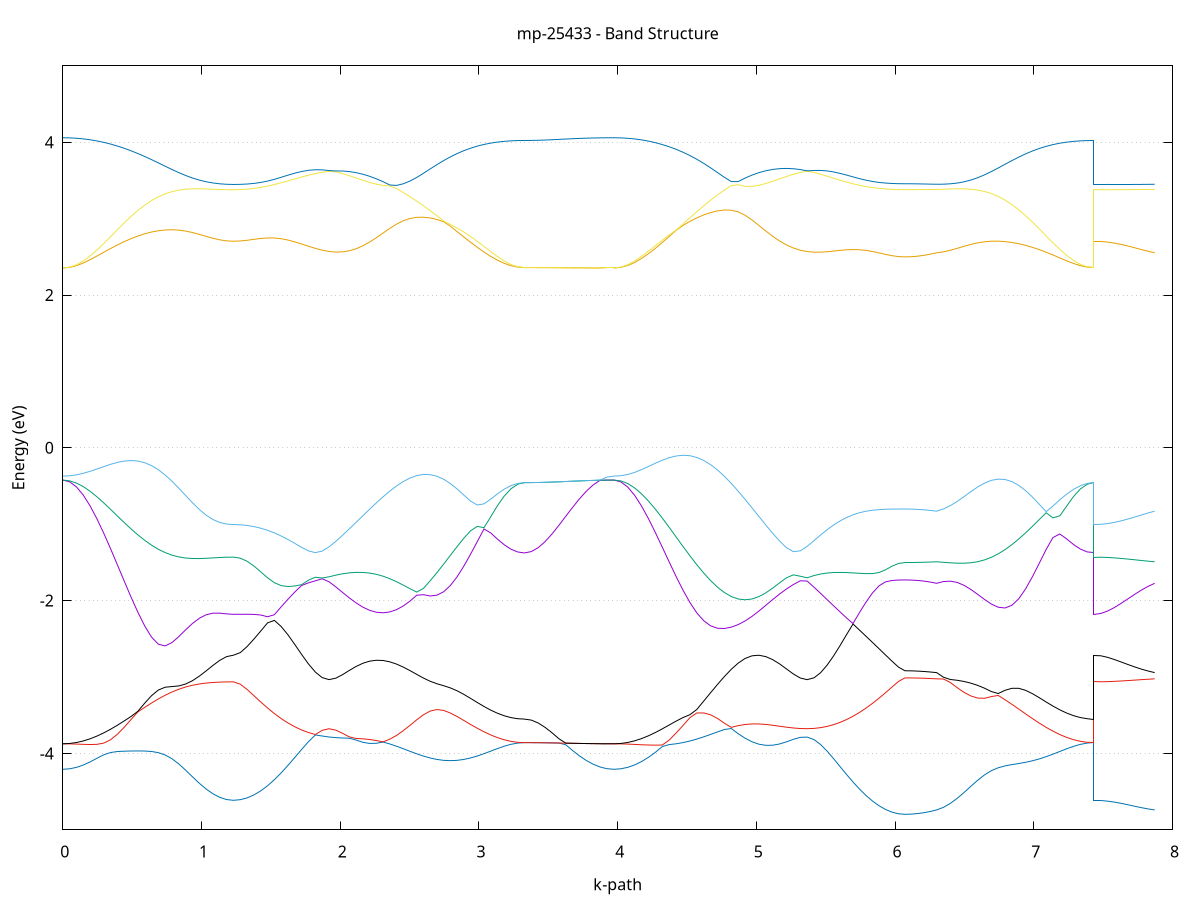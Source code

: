 set title 'mp-25433 - Band Structure'
set xlabel 'k-path'
set ylabel 'Energy (eV)'
set grid y
set yrange [-5:5]
set terminal png size 800,600
set output 'mp-25433_bands_gnuplot.png'
plot '-' using 1:2 with lines notitle, '-' using 1:2 with lines notitle, '-' using 1:2 with lines notitle, '-' using 1:2 with lines notitle, '-' using 1:2 with lines notitle, '-' using 1:2 with lines notitle, '-' using 1:2 with lines notitle, '-' using 1:2 with lines notitle, '-' using 1:2 with lines notitle, '-' using 1:2 with lines notitle, '-' using 1:2 with lines notitle, '-' using 1:2 with lines notitle, '-' using 1:2 with lines notitle, '-' using 1:2 with lines notitle, '-' using 1:2 with lines notitle, '-' using 1:2 with lines notitle, '-' using 1:2 with lines notitle, '-' using 1:2 with lines notitle, '-' using 1:2 with lines notitle, '-' using 1:2 with lines notitle, '-' using 1:2 with lines notitle, '-' using 1:2 with lines notitle, '-' using 1:2 with lines notitle, '-' using 1:2 with lines notitle
0.000000 -32.944281
0.049201 -32.943781
0.098402 -32.942381
0.147603 -32.939981
0.196805 -32.936781
0.246006 -32.932681
0.295207 -32.927881
0.344408 -32.922481
0.393609 -32.916481
0.442810 -32.910281
0.492012 -32.905081
0.541213 -32.910581
0.590414 -32.939381
0.639615 -32.973081
0.688816 -33.007081
0.738017 -33.040181
0.787219 -33.071781
0.836420 -33.101481
0.885621 -33.128781
0.934822 -33.153281
0.984023 -33.174581
1.033224 -33.192481
1.082426 -33.206581
1.131627 -33.216881
1.180828 -33.223081
1.230029 -33.225081
1.230029 -33.225081
1.279253 -33.224081
1.328477 -33.220881
1.377702 -33.215681
1.426926 -33.208381
1.476150 -33.199181
1.525374 -33.188081
1.574598 -33.175281
1.623822 -33.160881
1.673047 -33.144981
1.722271 -33.127681
1.771495 -33.109181
1.820719 -33.089781
1.869943 -33.069481
1.919167 -33.048581
1.968392 -33.060381
2.017616 -33.078181
2.017616 -33.078181
2.066134 -33.092881
2.114653 -33.104181
2.163171 -33.111881
2.211689 -33.115781
2.260208 -33.115681
2.308726 -33.111681
2.357245 -33.103681
2.405763 -33.091781
2.454281 -33.076181
2.502800 -33.057081
2.551318 -33.034781
2.599837 -33.009781
2.648355 -32.982381
2.696873 -32.953181
2.745392 -32.922581
2.793910 -32.895881
2.842429 -32.903281
2.890947 -32.910281
2.939465 -32.916981
2.987984 -32.923181
3.036502 -32.928681
3.085020 -32.933581
3.133539 -32.937681
3.182057 -32.940981
3.230576 -32.943381
3.279094 -32.944781
3.327612 -32.945281
3.327612 -32.945281
3.377296 -32.945281
3.426980 -32.945181
3.476664 -32.945081
3.526348 -32.945081
3.576032 -32.944881
3.625715 -32.944781
3.675399 -32.944681
3.725083 -32.944581
3.774767 -32.944481
3.824451 -32.944381
3.874134 -32.944381
3.923818 -32.944281
3.973502 -32.944281
3.973502 -32.944281
4.023246 -32.943781
4.072991 -32.942281
4.122735 -32.939781
4.172479 -32.936381
4.222224 -32.932081
4.271968 -32.926981
4.321712 -32.921181
4.371457 -32.914781
4.421201 -32.907881
4.470945 -32.900581
4.520689 -32.900081
4.570434 -32.932081
4.620178 -32.962981
4.669922 -32.992381
4.719667 -33.019681
4.769411 -33.044281
4.819155 -33.065781
4.868900 -33.083781
4.918644 -33.097981
4.968388 -33.108281
5.018133 -33.114381
5.067877 -33.116281
5.117621 -33.113981
5.167366 -33.107681
5.217110 -33.097481
5.266854 -33.083681
5.316599 -33.066581
5.366343 -33.046581
5.416087 -33.063081
5.416087 -33.063081
5.462873 -33.082581
5.509658 -33.101381
5.556444 -33.119381
5.603230 -33.136381
5.650015 -33.152181
5.696801 -33.166781
5.743586 -33.179981
5.790372 -33.191581
5.837157 -33.201681
5.883943 -33.209981
5.930729 -33.216581
5.977514 -33.221281
6.024300 -33.224181
6.071085 -33.225181
6.071085 -33.225181
6.116786 -33.224881
6.162486 -33.224281
6.208186 -33.223281
6.253886 -33.221781
6.299586 -33.219981
6.299586 -33.219981
6.348912 -33.211181
6.398237 -33.198281
6.447563 -33.181481
6.496889 -33.161081
6.546214 -33.137181
6.595540 -33.110281
6.644866 -33.080681
6.694191 -33.048981
6.743517 -33.015581
6.792843 -32.981181
6.842168 -32.946681
6.891494 -32.915381
6.940820 -32.905281
6.990145 -32.910181
7.039471 -32.916381
7.088797 -32.922581
7.138122 -32.928181
7.187448 -32.933281
7.236774 -32.937481
7.286099 -32.940781
7.335425 -32.943281
7.384751 -32.944781
7.434076 -32.945281
7.434076 -33.225081
7.482670 -33.225081
7.531264 -33.224881
7.579858 -33.224581
7.628452 -33.224081
7.677046 -33.223481
7.725639 -33.222781
7.774233 -33.221981
7.822827 -33.220981
7.871421 -33.219981
e
0.000000 -32.667181
0.049201 -32.669481
0.098402 -32.676381
0.147603 -32.687781
0.196805 -32.703381
0.246006 -32.722981
0.295207 -32.746181
0.344408 -32.772481
0.393609 -32.801381
0.442810 -32.832181
0.492012 -32.863381
0.541213 -32.884681
0.590414 -32.882981
0.639615 -32.876381
0.688816 -32.869081
0.738017 -32.861781
0.787219 -32.854581
0.836420 -32.847781
0.885621 -32.841381
0.934822 -32.835681
0.984023 -32.830681
1.033224 -32.826481
1.082426 -32.823081
1.131627 -32.820681
1.180828 -32.819181
1.230029 -32.818681
1.230029 -32.818681
1.279253 -32.818581
1.328477 -32.818081
1.377702 -32.817481
1.426926 -32.816581
1.476150 -32.823681
1.525374 -32.843481
1.574598 -32.865581
1.623822 -32.889681
1.673047 -32.914981
1.722271 -32.940981
1.771495 -32.967081
1.820719 -32.992581
1.869943 -33.016981
1.919167 -33.039781
1.968392 -33.027181
2.017616 -33.005481
2.017616 -33.005481
2.066134 -32.983981
2.114653 -32.962681
2.163171 -32.941581
2.211689 -32.920981
2.260208 -32.901181
2.308726 -32.882681
2.357245 -32.866481
2.405763 -32.855381
2.454281 -32.852281
2.502800 -32.854981
2.551318 -32.860281
2.599837 -32.866581
2.648355 -32.873581
2.696873 -32.880981
2.745392 -32.888481
2.793910 -32.891281
2.842429 -32.859881
2.890947 -32.828981
2.939465 -32.799181
2.987984 -32.771181
3.036502 -32.745481
3.085020 -32.722681
3.133539 -32.703381
3.182057 -32.687781
3.230576 -32.676381
3.279094 -32.669481
3.327612 -32.667181
3.327612 -32.667181
3.377296 -32.667181
3.426980 -32.667181
3.476664 -32.667181
3.526348 -32.667181
3.576032 -32.667181
3.625715 -32.667181
3.675399 -32.667181
3.725083 -32.667181
3.774767 -32.667181
3.824451 -32.667181
3.874134 -32.667181
3.923818 -32.667181
3.973502 -32.667181
3.973502 -32.667181
4.023246 -32.669581
4.072991 -32.676881
4.122735 -32.688781
4.172479 -32.705081
4.222224 -32.725381
4.271968 -32.749181
4.321712 -32.775981
4.371457 -32.805081
4.421201 -32.835981
4.470945 -32.867881
4.520689 -32.893081
4.570434 -32.885481
4.620178 -32.877881
4.669922 -32.870481
4.719667 -32.863481
4.769411 -32.857381
4.819155 -32.852981
4.868900 -32.852381
4.918644 -32.859581
4.968388 -32.874081
5.018133 -32.892181
5.067877 -32.912081
5.117621 -32.932881
5.167366 -32.954281
5.217110 -32.976081
5.266854 -32.998081
5.316599 -33.019981
5.366343 -33.041781
5.416087 -33.024181
5.416087 -33.024181
5.462873 -33.001481
5.509658 -32.977481
5.556444 -32.952881
5.603230 -32.928081
5.650015 -32.903581
5.696801 -32.879981
5.743586 -32.857781
5.790372 -32.837381
5.837157 -32.819281
5.883943 -32.816881
5.930729 -32.817781
5.977514 -32.818381
6.024300 -32.818781
6.071085 -32.818881
6.071085 -32.818881
6.116786 -32.818881
6.162486 -32.819081
6.208186 -32.819281
6.253886 -32.819681
6.299586 -32.820081
6.299586 -32.820081
6.348912 -32.822181
6.398237 -32.825281
6.447563 -32.829281
6.496889 -32.834181
6.546214 -32.839881
6.595540 -32.846181
6.644866 -32.852981
6.694191 -32.860281
6.743517 -32.867781
6.792843 -32.875281
6.842168 -32.882281
6.891494 -32.885881
6.940820 -32.868681
6.990145 -32.837381
7.039471 -32.805781
7.088797 -32.776081
7.138122 -32.748881
7.187448 -32.724981
7.236774 -32.704681
7.286099 -32.688481
7.335425 -32.676781
7.384751 -32.669581
7.434076 -32.667181
7.434076 -32.818681
7.482670 -32.818681
7.531264 -32.818781
7.579858 -32.818881
7.628452 -32.818981
7.677046 -32.819181
7.725639 -32.819381
7.774233 -32.819581
7.822827 -32.819781
7.871421 -32.820081
e
0.000000 -32.667181
0.049201 -32.667581
0.098402 -32.668881
0.147603 -32.670981
0.196805 -32.673881
0.246006 -32.677581
0.295207 -32.681981
0.344408 -32.686881
0.393609 -32.692481
0.442810 -32.698381
0.492012 -32.704781
0.541213 -32.711381
0.590414 -32.718081
0.639615 -32.724881
0.688816 -32.731581
0.738017 -32.738181
0.787219 -32.744381
0.836420 -32.750381
0.885621 -32.755781
0.934822 -32.760681
0.984023 -32.764981
1.033224 -32.768581
1.082426 -32.771481
1.131627 -32.773581
1.180828 -32.774781
1.230029 -32.775281
1.230029 -32.775281
1.279253 -32.777281
1.328477 -32.783281
1.377702 -32.793281
1.426926 -32.806881
1.476150 -32.815481
1.525374 -32.814181
1.574598 -32.812781
1.623822 -32.811381
1.673047 -32.809981
1.722271 -32.808681
1.771495 -32.807581
1.820719 -32.806581
1.869943 -32.805981
1.919167 -32.805681
1.968392 -32.805881
2.017616 -32.806481
2.017616 -32.806481
2.066134 -32.807581
2.114653 -32.809181
2.163171 -32.811381
2.211689 -32.813881
2.260208 -32.816781
2.308726 -32.819681
2.357245 -32.821481
2.405763 -32.819481
2.454281 -32.810881
2.502800 -32.797881
2.551318 -32.783681
2.599837 -32.769681
2.648355 -32.756381
2.696873 -32.743781
2.745392 -32.732281
2.793910 -32.721581
2.842429 -32.711881
2.890947 -32.703181
2.939465 -32.695481
2.987984 -32.688781
3.036502 -32.682981
3.085020 -32.678081
3.133539 -32.674081
3.182057 -32.671081
3.230576 -32.668881
3.279094 -32.667581
3.327612 -32.667181
3.327612 -32.667181
3.377296 -32.667181
3.426980 -32.667181
3.476664 -32.667181
3.526348 -32.667181
3.576032 -32.667181
3.625715 -32.667181
3.675399 -32.667181
3.725083 -32.667181
3.774767 -32.667181
3.824451 -32.667181
3.874134 -32.667181
3.923818 -32.667181
3.973502 -32.667181
3.973502 -32.667181
4.023246 -32.667581
4.072991 -32.668981
4.122735 -32.671281
4.172479 -32.674481
4.222224 -32.678681
4.271968 -32.683781
4.321712 -32.689881
4.371457 -32.696981
4.421201 -32.705081
4.470945 -32.714181
4.520689 -32.724381
4.570434 -32.735581
4.620178 -32.747881
4.669922 -32.760981
4.719667 -32.774981
4.769411 -32.789481
4.819155 -32.803681
4.868900 -32.815481
4.918644 -32.820981
4.968388 -32.820581
5.018133 -32.817981
5.067877 -32.814981
5.117621 -32.812181
5.167366 -32.809881
5.217110 -32.807981
5.266854 -32.806781
5.316599 -32.805981
5.366343 -32.805681
5.416087 -32.805881
5.416087 -32.805881
5.462873 -32.806381
5.509658 -32.807181
5.556444 -32.808281
5.603230 -32.809481
5.650015 -32.810781
5.696801 -32.812081
5.743586 -32.813481
5.790372 -32.814681
5.837157 -32.815881
5.883943 -32.803881
5.930729 -32.791581
5.977514 -32.782581
6.024300 -32.777081
6.071085 -32.775181
6.071085 -32.775181
6.116786 -32.775181
6.162486 -32.775081
6.208186 -32.774881
6.253886 -32.774581
6.299586 -32.774181
6.299586 -32.774181
6.348912 -32.772381
6.398237 -32.769781
6.447563 -32.766381
6.496889 -32.762281
6.546214 -32.757481
6.595540 -32.752081
6.644866 -32.746181
6.694191 -32.739881
6.743517 -32.733281
6.792843 -32.726481
6.842168 -32.719581
6.891494 -32.712681
6.940820 -32.705981
6.990145 -32.699481
7.039471 -32.693281
7.088797 -32.687581
7.138122 -32.682481
7.187448 -32.677981
7.236774 -32.674181
7.286099 -32.671181
7.335425 -32.668981
7.384751 -32.667581
7.434076 -32.667181
7.434076 -32.775281
7.482670 -32.775181
7.531264 -32.775181
7.579858 -32.775081
7.628452 -32.774981
7.677046 -32.774881
7.725639 -32.774781
7.774233 -32.774581
7.822827 -32.774381
7.871421 -32.774181
e
0.000000 -17.731181
0.049201 -17.725781
0.098402 -17.709581
0.147603 -17.682881
0.196805 -17.646181
0.246006 -17.599981
0.295207 -17.545081
0.344408 -17.482581
0.393609 -17.413381
0.442810 -17.338981
0.492012 -17.260881
0.541213 -17.180981
0.590414 -17.101281
0.639615 -17.024381
0.688816 -16.953481
0.738017 -16.891981
0.787219 -16.842981
0.836420 -16.808881
0.885621 -16.789081
0.934822 -16.780981
0.984023 -16.780881
1.033224 -16.784981
1.082426 -16.790481
1.131627 -16.795681
1.180828 -16.799181
1.230029 -16.800481
1.230029 -16.800481
1.279253 -16.796981
1.328477 -16.786581
1.377702 -16.769681
1.426926 -16.746781
1.476150 -16.718181
1.525374 -16.684881
1.574598 -16.647781
1.623822 -16.607981
1.673047 -16.566381
1.722271 -16.524281
1.771495 -16.483081
1.820719 -16.443781
1.869943 -16.407881
1.919167 -16.376481
1.968392 -16.391481
2.017616 -16.414781
2.017616 -16.414781
2.066134 -16.434281
2.114653 -16.449881
2.163171 -16.461181
2.211689 -16.468081
2.260208 -16.470181
2.308726 -16.467481
2.357245 -16.459981
2.405763 -16.495981
2.454281 -16.555981
2.502800 -16.622681
2.551318 -16.695281
2.599837 -16.772781
2.648355 -16.853781
2.696873 -16.936981
2.745392 -17.021181
2.793910 -17.104681
2.842429 -17.186381
2.890947 -17.264881
2.939465 -17.338981
2.987984 -17.407481
3.036502 -17.469281
3.085020 -17.523381
3.133539 -17.568881
3.182057 -17.605081
3.230576 -17.631381
3.279094 -17.647381
3.327612 -17.652781
3.327612 -17.652781
3.377296 -17.653981
3.426980 -17.657381
3.476664 -17.662981
3.526348 -17.670381
3.576032 -17.678981
3.625715 -17.688281
3.675399 -17.697781
3.725083 -17.706881
3.774767 -17.714881
3.824451 -17.721781
3.874134 -17.726881
3.923818 -17.730081
3.973502 -17.731181
3.973502 -17.731181
4.023246 -17.725481
4.072991 -17.708581
4.122735 -17.680681
4.172479 -17.642081
4.222224 -17.593781
4.271968 -17.536281
4.321712 -17.470681
4.371457 -17.397981
4.421201 -17.319481
4.470945 -17.236381
4.520689 -17.149981
4.570434 -17.061781
4.620178 -16.973081
4.669922 -16.885581
4.719667 -16.800481
4.769411 -16.719281
4.819155 -16.643381
4.868900 -16.573781
4.918644 -16.511781
4.968388 -16.458181
5.018133 -16.441781
5.067877 -16.446281
5.117621 -16.445581
5.167366 -16.439881
5.217110 -16.429381
5.266854 -16.414581
5.316599 -16.395681
5.366343 -16.373381
5.416087 -16.394181
5.416087 -16.394181
5.462873 -16.423781
5.509658 -16.456881
5.556444 -16.492681
5.603230 -16.529981
5.650015 -16.567681
5.696801 -16.604681
5.743586 -16.639981
5.790372 -16.672681
5.837157 -16.701981
5.883943 -16.726981
5.930729 -16.747181
5.977514 -16.761881
6.024300 -16.770781
6.071085 -16.773881
6.071085 -16.773881
6.116786 -16.774081
6.162486 -16.774881
6.208186 -16.776081
6.253886 -16.777581
6.299586 -16.779281
6.299586 -16.779281
6.348912 -16.774781
6.398237 -16.768581
6.447563 -16.761781
6.496889 -16.756781
6.546214 -16.756581
6.595540 -16.765481
6.644866 -16.787781
6.694191 -16.826281
6.743517 -16.880081
6.792843 -16.945981
6.842168 -17.019981
6.891494 -17.098181
6.940820 -17.177581
6.990145 -17.255681
7.039471 -17.330481
7.088797 -17.400381
7.138122 -17.463681
7.187448 -17.519281
7.236774 -17.566081
7.286099 -17.603581
7.335425 -17.630781
7.384751 -17.647181
7.434076 -17.652781
7.434076 -16.800481
7.482670 -16.800081
7.531264 -16.799181
7.579858 -16.797581
7.628452 -16.795481
7.677046 -16.792881
7.725639 -16.789781
7.774233 -16.786381
7.822827 -16.782881
7.871421 -16.779281
e
0.000000 -15.860381
0.049201 -15.863281
0.098402 -15.872081
0.147603 -15.886581
0.196805 -15.906281
0.246006 -15.930981
0.295207 -15.959781
0.344408 -15.992281
0.393609 -16.027381
0.442810 -16.064281
0.492012 -16.101981
0.541213 -16.138781
0.590414 -16.173481
0.639615 -16.203881
0.688816 -16.227681
0.738017 -16.242281
0.787219 -16.244881
0.836420 -16.234381
0.885621 -16.212181
0.934822 -16.181681
0.984023 -16.147581
1.033224 -16.114181
1.082426 -16.084981
1.131627 -16.062581
1.180828 -16.048481
1.230029 -16.043681
1.230029 -16.043681
1.279253 -16.046081
1.328477 -16.053181
1.377702 -16.064881
1.426926 -16.080881
1.476150 -16.100981
1.525374 -16.124381
1.574598 -16.150881
1.623822 -16.179781
1.673047 -16.210481
1.722271 -16.242181
1.771495 -16.274281
1.820719 -16.305881
1.869943 -16.336381
1.919167 -16.365181
1.968392 -16.350881
2.017616 -16.332081
2.017616 -16.332081
2.066134 -16.321381
2.114653 -16.318881
2.163171 -16.325281
2.211689 -16.340981
2.260208 -16.366081
2.308726 -16.400481
2.357245 -16.443981
2.405763 -16.447781
2.454281 -16.431081
2.502800 -16.410281
2.551318 -16.385781
2.599837 -16.357881
2.648355 -16.327081
2.696873 -16.294181
2.745392 -16.259781
2.793910 -16.224581
2.842429 -16.189281
2.890947 -16.154481
2.939465 -16.121181
2.987984 -16.089781
3.036502 -16.061181
3.085020 -16.035881
3.133539 -16.014381
3.182057 -15.997181
3.230576 -15.984681
3.279094 -15.977081
3.327612 -15.974481
3.327612 -15.974481
3.377296 -15.972781
3.426980 -15.967781
3.476664 -15.959781
3.526348 -15.949181
3.576032 -15.936781
3.625715 -15.923381
3.675399 -15.909581
3.725083 -15.896481
3.774767 -15.884481
3.824451 -15.874381
3.874134 -15.866681
3.923818 -15.861981
3.973502 -15.860381
3.973502 -15.860381
4.023246 -15.863381
4.072991 -15.872581
4.122735 -15.887581
4.172479 -15.907981
4.222224 -15.933581
4.271968 -15.963681
4.321712 -15.997481
4.371457 -16.034381
4.421201 -16.073681
4.470945 -16.114481
4.520689 -16.155881
4.570434 -16.197181
4.620178 -16.237381
4.669922 -16.275581
4.719667 -16.311381
4.769411 -16.343981
4.819155 -16.372881
4.868900 -16.397381
4.918644 -16.417181
4.968388 -16.432081
5.018133 -16.413581
5.067877 -16.378681
5.117621 -16.353581
5.167366 -16.338481
5.217110 -16.332781
5.266854 -16.336381
5.316599 -16.348481
5.366343 -16.367981
5.416087 -16.348281
5.416087 -16.348281
5.462873 -16.322681
5.509658 -16.295581
5.556444 -16.267881
5.603230 -16.239881
5.650015 -16.212181
5.696801 -16.185781
5.743586 -16.160881
5.790372 -16.138081
5.837157 -16.117981
5.883943 -16.100881
5.930729 -16.087181
5.977514 -16.077181
6.024300 -16.070981
6.071085 -16.068981
6.071085 -16.068981
6.116786 -16.069081
6.162486 -16.069381
6.208186 -16.069781
6.253886 -16.070681
6.299586 -16.071981
6.299586 -16.071981
6.348912 -16.090781
6.398237 -16.118281
6.447563 -16.152681
6.496889 -16.191081
6.546214 -16.229581
6.595540 -16.263181
6.644866 -16.286581
6.694191 -16.296081
6.743517 -16.291781
6.792843 -16.276081
6.842168 -16.252181
6.891494 -16.222981
6.940820 -16.190781
6.990145 -16.157481
7.039471 -16.124481
7.088797 -16.092981
7.138122 -16.063781
7.187448 -16.037881
7.236774 -16.015681
7.286099 -15.997981
7.335425 -15.984981
7.384751 -15.977081
7.434076 -15.974481
7.434076 -16.043681
7.482670 -16.044081
7.531264 -16.045281
7.579858 -16.047181
7.628452 -16.049781
7.677046 -16.053181
7.725639 -16.057081
7.774233 -16.061581
7.822827 -16.066581
7.871421 -16.071981
e
0.000000 -4.208181
0.049201 -4.201781
0.098402 -4.183081
0.147603 -4.152481
0.196805 -4.111681
0.246006 -4.064181
0.295207 -4.018681
0.344408 -3.988581
0.393609 -3.975681
0.442810 -3.970981
0.492012 -3.968881
0.541213 -3.967981
0.590414 -3.969081
0.639615 -3.974981
0.688816 -3.990381
0.738017 -4.020681
0.787219 -4.070181
0.836420 -4.138381
0.885621 -4.219881
0.934822 -4.306581
0.984023 -4.390881
1.033224 -4.466481
1.082426 -4.529181
1.131627 -4.575781
1.180828 -4.604481
1.230029 -4.614181
1.230029 -4.614181
1.279253 -4.606281
1.328477 -4.582781
1.377702 -4.544081
1.426926 -4.490681
1.476150 -4.423781
1.525374 -4.344481
1.574598 -4.254481
1.623822 -4.156181
1.673047 -4.052381
1.722271 -3.947081
1.771495 -3.846281
1.820719 -3.758881
1.869943 -3.772381
1.919167 -3.785481
1.968392 -3.793681
2.017616 -3.798581
2.017616 -3.798581
2.066134 -3.801581
2.114653 -3.825481
2.163171 -3.854981
2.211689 -3.869581
2.260208 -3.867781
2.308726 -3.851381
2.357245 -3.876381
2.405763 -3.906081
2.454281 -3.938881
2.502800 -3.972581
2.551318 -4.005381
2.599837 -4.035181
2.648355 -4.060281
2.696873 -4.079181
2.745392 -4.091081
2.793910 -4.095181
2.842429 -4.091181
2.890947 -4.079181
2.939465 -4.059881
2.987984 -4.034181
3.036502 -4.003681
3.085020 -3.970381
3.133539 -3.936881
3.182057 -3.906181
3.230576 -3.881281
3.279094 -3.865081
3.327612 -3.859381
3.327612 -3.859381
3.377296 -3.859581
3.426980 -3.860281
3.476664 -3.861281
3.526348 -3.862681
3.576032 -3.864281
3.625715 -3.886681
3.675399 -3.963081
3.725083 -4.032981
3.774767 -4.093481
3.824451 -4.142581
3.874134 -4.178681
3.923818 -4.200681
3.973502 -4.208181
3.973502 -4.208181
4.023246 -4.201681
4.072991 -4.182481
4.122735 -4.150781
4.172479 -4.106981
4.222224 -4.051681
4.271968 -3.985881
4.321712 -3.910281
4.371457 -3.884881
4.421201 -3.874481
4.470945 -3.858881
4.520689 -3.838281
4.570434 -3.812881
4.620178 -3.783681
4.669922 -3.751881
4.719667 -3.719081
4.769411 -3.687581
4.819155 -3.674481
4.868900 -3.741981
4.918644 -3.801181
4.968388 -3.847981
5.018133 -3.879481
5.067877 -3.894581
5.117621 -3.893181
5.167366 -3.876781
5.217110 -3.848881
5.266854 -3.816081
5.316599 -3.790081
5.366343 -3.786881
5.416087 -3.819781
5.416087 -3.819781
5.462873 -3.883581
5.509658 -3.969781
5.556444 -4.068581
5.603230 -4.172181
5.650015 -4.275381
5.696801 -4.374581
5.743586 -4.466981
5.790372 -4.550581
5.837157 -4.623681
5.883943 -4.684981
5.930729 -4.733681
5.977514 -4.768981
6.024300 -4.790281
6.071085 -4.797481
6.071085 -4.797481
6.116786 -4.795081
6.162486 -4.787981
6.208186 -4.776381
6.253886 -4.760381
6.299586 -4.740281
6.299586 -4.740281
6.348912 -4.706281
6.398237 -4.654981
6.447563 -4.589081
6.496889 -4.512581
6.546214 -4.431181
6.595540 -4.351581
6.644866 -4.281481
6.694191 -4.226581
6.743517 -4.188481
6.792843 -4.163781
6.842168 -4.146881
6.891494 -4.132481
6.940820 -4.116681
6.990145 -4.096981
7.039471 -4.072581
7.088797 -4.043281
7.138122 -4.010181
7.187448 -3.974881
7.236774 -3.939781
7.286099 -3.907881
7.335425 -3.882081
7.384751 -3.865181
7.434076 -3.859381
7.434076 -4.614181
7.482670 -4.616881
7.531264 -4.624881
7.579858 -4.637481
7.628452 -4.653581
7.677046 -4.671981
7.725639 -4.691181
7.774233 -4.709781
7.822827 -4.726581
7.871421 -4.740281
e
0.000000 -3.874381
0.049201 -3.875381
0.098402 -3.878181
0.147603 -3.881681
0.196805 -3.884181
0.246006 -3.881681
0.295207 -3.865281
0.344408 -3.821581
0.393609 -3.749181
0.442810 -3.658281
0.492012 -3.556681
0.541213 -3.457081
0.590414 -3.397981
0.639615 -3.340881
0.688816 -3.287381
0.738017 -3.238781
0.787219 -3.196081
0.836420 -3.160081
0.885621 -3.130881
0.934822 -3.108181
0.984023 -3.091381
1.033224 -3.079581
1.082426 -3.071681
1.131627 -3.066881
1.180828 -3.064281
1.230029 -3.063481
1.230029 -3.063481
1.279253 -3.093881
1.328477 -3.162881
1.377702 -3.244481
1.426926 -3.326981
1.476150 -3.405781
1.525374 -3.478781
1.574598 -3.544481
1.623822 -3.602381
1.673047 -3.652181
1.722271 -3.693681
1.771495 -3.727281
1.820719 -3.753281
1.869943 -3.698181
1.919167 -3.677181
1.968392 -3.695881
2.017616 -3.737681
2.017616 -3.737681
2.066134 -3.784381
2.114653 -3.804581
2.163171 -3.809581
2.211689 -3.818281
2.260208 -3.831981
2.308726 -3.849281
2.357245 -3.814481
2.405763 -3.764981
2.454281 -3.703181
2.502800 -3.633181
2.551318 -3.560881
2.599837 -3.494781
2.648355 -3.446281
2.696873 -3.426281
2.745392 -3.437281
2.793910 -3.471281
2.842429 -3.517581
2.890947 -3.568881
2.939465 -3.620881
2.987984 -3.670881
3.036502 -3.717081
3.085020 -3.758381
3.133539 -3.793481
3.182057 -3.821781
3.230576 -3.842481
3.279094 -3.855081
3.327612 -3.859381
3.327612 -3.859381
3.377296 -3.859581
3.426980 -3.860281
3.476664 -3.861281
3.526348 -3.862681
3.576032 -3.864281
3.625715 -3.865981
3.675399 -3.867781
3.725083 -3.869581
3.774767 -3.871181
3.824451 -3.872481
3.874134 -3.873581
3.923818 -3.874181
3.973502 -3.874381
3.973502 -3.874381
4.023246 -3.875481
4.072991 -3.878381
4.122735 -3.882481
4.172479 -3.886981
4.222224 -3.890581
4.271968 -3.892181
4.321712 -3.890581
4.371457 -3.825881
4.421201 -3.734081
4.470945 -3.635781
4.520689 -3.532481
4.570434 -3.471281
4.620178 -3.470481
4.669922 -3.494781
4.719667 -3.542081
4.769411 -3.605081
4.819155 -3.659581
4.868900 -3.637081
4.918644 -3.621781
4.968388 -3.614381
5.018133 -3.614581
5.067877 -3.620981
5.117621 -3.631681
5.167366 -3.644381
5.217110 -3.656981
5.266854 -3.667581
5.316599 -3.674581
5.366343 -3.676681
5.416087 -3.672881
5.416087 -3.672881
5.462873 -3.663181
5.509658 -3.647081
5.556444 -3.624181
5.603230 -3.594381
5.650015 -3.557681
5.696801 -3.514081
5.743586 -3.463881
5.790372 -3.407381
5.837157 -3.345181
5.883943 -3.277981
5.930729 -3.206581
5.977514 -3.132381
6.024300 -3.058881
6.071085 -3.011781
6.071085 -3.011781
6.116786 -3.012281
6.162486 -3.013881
6.208186 -3.016381
6.253886 -3.019881
6.299586 -3.024081
6.299586 -3.024081
6.348912 -3.026681
6.398237 -3.071181
6.447563 -3.139381
6.496889 -3.200681
6.546214 -3.248281
6.595540 -3.275881
6.644866 -3.278781
6.694191 -3.256481
6.743517 -3.241381
6.792843 -3.297481
6.842168 -3.357481
6.891494 -3.419781
6.940820 -3.482481
6.990145 -3.544281
7.039471 -3.603481
7.088797 -3.658781
7.138122 -3.709081
7.187448 -3.753281
7.236774 -3.790581
7.286099 -3.820281
7.335425 -3.841881
7.384751 -3.854981
7.434076 -3.859381
7.434076 -3.063481
7.482670 -3.062681
7.531264 -3.060481
7.579858 -3.056981
7.628452 -3.052381
7.677046 -3.046881
7.725639 -3.040981
7.774233 -3.034881
7.822827 -3.029181
7.871421 -3.024081
e
0.000000 -3.874381
0.049201 -3.870181
0.098402 -3.857781
0.147603 -3.837281
0.196805 -3.809081
0.246006 -3.773581
0.295207 -3.731681
0.344408 -3.683881
0.393609 -3.631381
0.442810 -3.575281
0.492012 -3.516681
0.541213 -3.449481
0.590414 -3.342481
0.639615 -3.244781
0.688816 -3.170581
0.738017 -3.133881
0.787219 -3.125081
0.836420 -3.116681
0.885621 -3.092081
0.934822 -3.048381
0.984023 -2.989381
1.033224 -2.920481
1.082426 -2.848381
1.131627 -2.782081
1.180828 -2.733181
1.230029 -2.714781
1.230029 -2.714781
1.279253 -2.681081
1.328477 -2.601881
1.377702 -2.503881
1.426926 -2.398681
1.476150 -2.291481
1.525374 -2.258881
1.574598 -2.339681
1.623822 -2.449381
1.673047 -2.575681
1.722271 -2.706281
1.771495 -2.830181
1.820719 -2.935581
1.869943 -3.007981
1.919167 -3.034281
1.968392 -3.015381
2.017616 -2.968481
2.017616 -2.968481
2.066134 -2.913481
2.114653 -2.861881
2.163171 -2.820381
2.211689 -2.792881
2.260208 -2.780781
2.308726 -2.783981
2.357245 -2.801281
2.405763 -2.830781
2.454281 -2.870081
2.502800 -2.916181
2.551318 -2.965481
2.599837 -3.013681
2.648355 -3.055781
2.696873 -3.088181
2.745392 -3.113981
2.793910 -3.142681
2.842429 -3.180481
2.890947 -3.227281
2.939465 -3.279781
2.987984 -3.333881
3.036502 -3.386081
3.085020 -3.433481
3.133539 -3.474381
3.182057 -3.507381
3.230576 -3.531381
3.279094 -3.546081
3.327612 -3.550981
3.327612 -3.550981
3.377296 -3.564081
3.426980 -3.601681
3.476664 -3.658981
3.526348 -3.729581
3.576032 -3.807381
3.625715 -3.865981
3.675399 -3.867781
3.725083 -3.869581
3.774767 -3.871181
3.824451 -3.872481
3.874134 -3.873581
3.923818 -3.874181
3.973502 -3.874381
3.973502 -3.874381
4.023246 -3.869981
4.072991 -3.856981
4.122735 -3.835581
4.172479 -3.806181
4.222224 -3.769581
4.271968 -3.726681
4.321712 -3.678981
4.371457 -3.628481
4.421201 -3.577981
4.470945 -3.531281
4.520689 -3.493581
4.570434 -3.425381
4.620178 -3.316081
4.669922 -3.206281
4.719667 -3.098081
4.769411 -2.994381
4.819155 -2.899381
4.868900 -2.818381
4.918644 -2.757781
4.968388 -2.722781
5.018133 -2.715181
5.067877 -2.733081
5.117621 -2.772681
5.167366 -2.828581
5.217110 -2.894381
5.266854 -2.960581
5.316599 -3.013381
5.366343 -3.034881
5.416087 -3.010281
5.416087 -3.010281
5.462873 -2.944381
5.509658 -2.845881
5.556444 -2.724881
5.603230 -2.589381
5.650015 -2.445881
5.696801 -2.306481
5.743586 -2.386281
5.790372 -2.466581
5.837157 -2.547581
5.883943 -2.629181
5.930729 -2.711081
5.977514 -2.792381
6.024300 -2.869981
6.071085 -2.918481
6.071085 -2.918481
6.116786 -2.919581
6.162486 -2.922781
6.208186 -2.927881
6.253886 -2.934581
6.299586 -2.942381
6.299586 -2.942381
6.348912 -3.003081
6.398237 -3.032581
6.447563 -3.042781
6.496889 -3.058381
6.546214 -3.080381
6.595540 -3.109681
6.644866 -3.146581
6.694191 -3.190681
6.743517 -3.216481
6.792843 -3.174281
6.842168 -3.147881
6.891494 -3.148181
6.940820 -3.174281
6.990145 -3.218081
7.039471 -3.271081
7.088797 -3.326781
7.138122 -3.380681
7.187448 -3.429681
7.236774 -3.471881
7.286099 -3.505881
7.335425 -3.530781
7.384751 -3.545881
7.434076 -3.550981
7.434076 -2.714781
7.482670 -2.722081
7.531264 -2.742081
7.579858 -2.770381
7.628452 -2.802581
7.677046 -2.835481
7.725639 -2.867081
7.774233 -2.895881
7.822827 -2.921181
7.871421 -2.942381
e
0.000000 -0.422181
0.049201 -0.444681
0.098402 -0.511581
0.147603 -0.618781
0.196805 -0.760081
0.246006 -0.928581
0.295207 -1.117581
0.344408 -1.320481
0.393609 -1.531481
0.442810 -1.744481
0.492012 -1.953781
0.541213 -2.152281
0.590414 -2.331181
0.639615 -2.477281
0.688816 -2.570881
0.738017 -2.592781
0.787219 -2.549381
0.836420 -2.470781
0.885621 -2.382281
0.934822 -2.299181
0.984023 -2.231581
1.033224 -2.185881
1.082426 -2.164581
1.131627 -2.164181
1.180828 -2.173781
1.230029 -2.179381
1.230029 -2.179381
1.279253 -2.179081
1.328477 -2.178781
1.377702 -2.180481
1.426926 -2.188581
1.476150 -2.210981
1.525374 -2.184981
1.574598 -2.080881
1.623822 -1.980981
1.673047 -1.886781
1.722271 -1.801481
1.771495 -1.767181
1.820719 -1.740681
1.869943 -1.713981
1.919167 -1.753081
1.968392 -1.820681
2.017616 -1.894181
2.017616 -1.894181
2.066134 -1.965281
2.114653 -2.030381
2.163171 -2.085381
2.211689 -2.126881
2.260208 -2.152281
2.308726 -2.159681
2.357245 -2.148281
2.405763 -2.118181
2.454281 -2.070681
2.502800 -2.007081
2.551318 -1.929681
2.599837 -1.922581
2.648355 -1.939381
2.696873 -1.929081
2.745392 -1.884481
2.793910 -1.803281
2.842429 -1.689181
2.890947 -1.549581
2.939465 -1.393181
2.987984 -1.228081
3.036502 -1.062181
3.085020 -1.114581
3.133539 -1.194981
3.182057 -1.268481
3.230576 -1.326381
3.279094 -1.363281
3.327612 -1.375981
3.327612 -1.375981
3.377296 -1.358281
3.426980 -1.307281
3.476664 -1.228281
3.526348 -1.128581
3.576032 -1.015581
3.625715 -0.896781
3.675399 -0.778581
3.725083 -0.666981
3.774767 -0.567281
3.824451 -0.484281
3.874134 -0.424081
3.923818 -0.422681
3.973502 -0.422181
3.973502 -0.422181
4.023246 -0.445681
4.072991 -0.514181
4.122735 -0.622381
4.172479 -0.762981
4.222224 -0.927781
4.271968 -1.109281
4.321712 -1.300181
4.371457 -1.493681
4.421201 -1.683381
4.470945 -1.862481
4.520689 -2.023781
4.570434 -2.159681
4.620178 -2.263081
4.669922 -2.329981
4.719667 -2.361881
4.769411 -2.365181
4.819155 -2.347281
4.868900 -2.313681
4.918644 -2.266381
4.968388 -2.206681
5.018133 -2.137181
5.067877 -2.062181
5.117621 -1.986481
5.167366 -1.914181
5.217110 -1.847981
5.266854 -1.789781
5.316599 -1.740781
5.366343 -1.744481
5.416087 -1.825181
5.416087 -1.825181
5.462873 -1.905381
5.509658 -1.986381
5.556444 -2.066981
5.603230 -2.147181
5.650015 -2.226881
5.696801 -2.299781
5.743586 -2.156081
5.790372 -2.020481
5.837157 -1.900281
5.883943 -1.807181
5.930729 -1.755081
5.977514 -1.736281
6.024300 -1.730681
6.071085 -1.729481
6.071085 -1.729481
6.116786 -1.731181
6.162486 -1.736181
6.208186 -1.744781
6.253886 -1.757181
6.299586 -1.773581
6.299586 -1.773581
6.348912 -1.750581
6.398237 -1.745481
6.447563 -1.762081
6.496889 -1.799581
6.546214 -1.853781
6.595540 -1.918081
6.644866 -1.984881
6.694191 -2.044981
6.743517 -2.086781
6.792843 -2.096481
6.842168 -2.061181
6.891494 -1.975881
6.940820 -1.847081
6.990145 -1.687681
7.039471 -1.511481
7.088797 -1.332181
7.138122 -1.174081
7.187448 -1.127881
7.236774 -1.192081
7.286099 -1.265381
7.335425 -1.324781
7.384751 -1.362881
7.434076 -1.375981
7.434076 -2.179381
7.482670 -2.168381
7.531264 -2.137481
7.579858 -2.091981
7.628452 -2.037481
7.677046 -1.978781
7.725639 -1.919881
7.774233 -1.864281
7.822827 -1.814681
7.871421 -1.773581
e
0.000000 -0.422181
0.049201 -0.432081
0.098402 -0.461281
0.147603 -0.507781
0.196805 -0.568681
0.246006 -0.640881
0.295207 -0.720881
0.344408 -0.805681
0.393609 -0.892381
0.442810 -0.978381
0.492012 -1.061281
0.541213 -1.139381
0.590414 -1.210681
0.639615 -1.273881
0.688816 -1.327681
0.738017 -1.371481
0.787219 -1.404981
0.836420 -1.428381
0.885621 -1.442581
0.934822 -1.448981
0.984023 -1.449481
1.033224 -1.446081
1.082426 -1.440881
1.131627 -1.435781
1.180828 -1.431981
1.230029 -1.430681
1.230029 -1.430681
1.279253 -1.444581
1.328477 -1.484881
1.377702 -1.547081
1.426926 -1.623281
1.476150 -1.701281
1.525374 -1.765481
1.574598 -1.803681
1.623822 -1.815581
1.673047 -1.808881
1.722271 -1.791081
1.771495 -1.732181
1.820719 -1.694181
1.869943 -1.704081
1.919167 -1.688781
1.968392 -1.666681
2.017616 -1.648981
2.017616 -1.648981
2.066134 -1.636781
2.114653 -1.630581
2.163171 -1.631281
2.211689 -1.639481
2.260208 -1.655781
2.308726 -1.680281
2.357245 -1.712881
2.405763 -1.752581
2.454281 -1.797381
2.502800 -1.844081
2.551318 -1.888081
2.599837 -1.840281
2.648355 -1.741281
2.696873 -1.634681
2.745392 -1.522781
2.793910 -1.408081
2.842429 -1.293481
2.890947 -1.183481
2.939465 -1.086981
2.987984 -1.028281
3.036502 -1.045181
3.085020 -0.902681
3.133539 -0.757081
3.182057 -0.632681
3.230576 -0.536981
3.279094 -0.476381
3.327612 -0.455681
3.327612 -0.455681
3.377296 -0.455181
3.426980 -0.453681
3.476664 -0.451481
3.526348 -0.448381
3.576032 -0.444881
3.625715 -0.440881
3.675399 -0.436881
3.725083 -0.432981
3.774767 -0.429381
3.824451 -0.426381
3.874134 -0.424081
3.923818 -0.422681
3.973502 -0.422181
3.973502 -0.422181
4.023246 -0.433081
4.072991 -0.467681
4.122735 -0.525481
4.172479 -0.603181
4.222224 -0.697081
4.271968 -0.803681
4.321712 -0.919381
4.371457 -1.041081
4.421201 -1.165681
4.470945 -1.290381
4.520689 -1.412481
4.570434 -1.529381
4.620178 -1.638681
4.669922 -1.737681
4.719667 -1.823681
4.769411 -1.894181
4.819155 -1.946581
4.868900 -1.978781
4.918644 -1.989481
4.968388 -1.978681
5.018133 -1.947481
5.067877 -1.898881
5.117621 -1.836981
5.167366 -1.767781
5.217110 -1.701981
5.266854 -1.662681
5.316599 -1.680781
5.366343 -1.701481
5.416087 -1.671681
5.416087 -1.671681
5.462873 -1.651881
5.509658 -1.639181
5.556444 -1.632581
5.603230 -1.630981
5.650015 -1.632981
5.696801 -1.637381
5.743586 -1.642681
5.790372 -1.646681
5.837157 -1.646081
5.883943 -1.632781
5.930729 -1.596881
5.977514 -1.549781
6.024300 -1.514381
6.071085 -1.501781
6.071085 -1.501781
6.116786 -1.501281
6.162486 -1.499981
6.208186 -1.497881
6.253886 -1.495081
6.299586 -1.491681
6.299586 -1.491681
6.348912 -1.498581
6.398237 -1.505281
6.447563 -1.509981
6.496889 -1.510481
6.546214 -1.504781
6.595540 -1.490881
6.644866 -1.467281
6.694191 -1.433081
6.743517 -1.388081
6.792843 -1.332581
6.842168 -1.267381
6.891494 -1.193881
6.940820 -1.113481
6.990145 -1.027981
7.039471 -0.939481
7.088797 -0.850281
7.138122 -0.916081
7.187448 -0.890781
7.236774 -0.763781
7.286099 -0.638381
7.335425 -0.539681
7.384751 -0.477081
7.434076 -0.455681
7.434076 -1.430681
7.482670 -1.431881
7.531264 -1.435181
7.579858 -1.440581
7.628452 -1.447681
7.677046 -1.456081
7.725639 -1.465181
7.774233 -1.474581
7.822827 -1.483581
7.871421 -1.491681
e
0.000000 -0.370081
0.049201 -0.366181
0.098402 -0.353781
0.147603 -0.333581
0.196805 -0.307381
0.246006 -0.277181
0.295207 -0.245781
0.344408 -0.215981
0.393609 -0.190781
0.442810 -0.173381
0.492012 -0.166681
0.541213 -0.173181
0.590414 -0.194881
0.639615 -0.232681
0.688816 -0.286681
0.738017 -0.355781
0.787219 -0.437481
0.836420 -0.528381
0.885621 -0.623981
0.934822 -0.718781
0.984023 -0.806581
1.033224 -0.881281
1.082426 -0.938481
1.131627 -0.976781
1.180828 -0.997781
1.230029 -1.004381
1.230029 -1.004381
1.279253 -1.007281
1.328477 -1.016181
1.377702 -1.031081
1.426926 -1.052181
1.476150 -1.079681
1.525374 -1.113681
1.574598 -1.154181
1.623822 -1.200581
1.673047 -1.251581
1.722271 -1.303781
1.771495 -1.349481
1.820719 -1.371581
1.869943 -1.351981
1.919167 -1.296881
1.968392 -1.224081
2.017616 -1.143381
2.017616 -1.143381
2.066134 -1.060081
2.114653 -0.975081
2.163171 -0.889481
2.211689 -0.804381
2.260208 -0.721281
2.308726 -0.641581
2.357245 -0.566981
2.405763 -0.499681
2.454281 -0.441881
2.502800 -0.395981
2.551318 -0.364181
2.599837 -0.348681
2.648355 -0.350981
2.696873 -0.371781
2.745392 -0.411081
2.793910 -0.467481
2.842429 -0.538081
2.890947 -0.617981
2.939465 -0.696881
2.987984 -0.748481
3.036502 -0.733181
3.085020 -0.671481
3.133539 -0.602481
3.182057 -0.541481
3.230576 -0.494781
3.279094 -0.465581
3.327612 -0.455681
3.327612 -0.455681
3.377296 -0.455181
3.426980 -0.453681
3.476664 -0.451481
3.526348 -0.448381
3.576032 -0.444881
3.625715 -0.440881
3.675399 -0.436881
3.725083 -0.432981
3.774767 -0.429381
3.824451 -0.426381
3.874134 -0.421881
3.923818 -0.383181
3.973502 -0.370081
3.973502 -0.370081
4.023246 -0.365281
4.072991 -0.348881
4.122735 -0.321181
4.172479 -0.284981
4.222224 -0.243781
4.271968 -0.201581
4.321712 -0.162081
4.371457 -0.129281
4.421201 -0.106781
4.470945 -0.097381
4.520689 -0.103381
4.570434 -0.125781
4.620178 -0.164881
4.669922 -0.220081
4.719667 -0.289881
4.769411 -0.372481
4.819155 -0.465681
4.868900 -0.567081
4.918644 -0.674381
4.968388 -0.785381
5.018133 -0.897781
5.067877 -1.009581
5.117621 -1.118181
5.167366 -1.219981
5.217110 -1.307081
5.266854 -1.359181
5.316599 -1.348581
5.366343 -1.289781
5.416087 -1.214281
5.416087 -1.214281
5.462873 -1.141681
5.509658 -1.072881
5.556444 -1.010881
5.603230 -0.957081
5.650015 -0.912381
5.696801 -0.876681
5.743586 -0.849481
5.790372 -0.829981
5.837157 -0.816881
5.883943 -0.808781
5.930729 -0.804181
5.977514 -0.801881
6.024300 -0.800981
6.071085 -0.800681
6.071085 -0.800681
6.116786 -0.801981
6.162486 -0.805781
6.208186 -0.811781
6.253886 -0.819781
6.299586 -0.829081
6.299586 -0.829081
6.348912 -0.799481
6.398237 -0.756881
6.447563 -0.702281
6.496889 -0.639281
6.546214 -0.573881
6.595540 -0.512581
6.644866 -0.461481
6.694191 -0.425781
6.743517 -0.409381
6.792843 -0.414581
6.842168 -0.442181
6.891494 -0.491381
6.940820 -0.559881
6.990145 -0.643881
7.039471 -0.738481
7.088797 -0.835981
7.138122 -0.763081
7.187448 -0.680681
7.236774 -0.606481
7.286099 -0.543781
7.335425 -0.495981
7.384751 -0.465881
7.434076 -0.455681
7.434076 -1.004381
7.482670 -1.001181
7.531264 -0.991681
7.579858 -0.976581
7.628452 -0.956581
7.677046 -0.932881
7.725639 -0.906881
7.774233 -0.879881
7.822827 -0.853481
7.871421 -0.829081
e
0.000000 2.354219
0.049201 2.362119
0.098402 2.384719
0.147603 2.419419
0.196805 2.462519
0.246006 2.510419
0.295207 2.560019
0.344408 2.609019
0.393609 2.655719
0.442810 2.699019
0.492012 2.738119
0.541213 2.772319
0.590414 2.801419
0.639615 2.824719
0.688816 2.841719
0.738017 2.851819
0.787219 2.854619
0.836420 2.849719
0.885621 2.837419
0.934822 2.818419
0.984023 2.794619
1.033224 2.768619
1.082426 2.743519
1.131627 2.722819
1.180828 2.709119
1.230029 2.704319
1.230029 2.704319
1.279253 2.707719
1.328477 2.717019
1.377702 2.729219
1.426926 2.740719
1.476150 2.747419
1.525374 2.746719
1.574598 2.737319
1.623822 2.719819
1.673047 2.695919
1.722271 2.667919
1.771495 2.638719
1.820719 2.610919
1.869943 2.587319
1.919167 2.570419
1.968392 2.562419
2.017616 2.565219
2.017616 2.565219
2.066134 2.579619
2.114653 2.606219
2.163171 2.644519
2.211689 2.693219
2.260208 2.749919
2.308726 2.811119
2.357245 2.872219
2.405763 2.927719
2.454281 2.972219
2.502800 3.002219
2.551318 3.017319
2.599837 3.019019
2.648355 3.009319
2.696873 2.989519
2.745392 2.960719
2.793910 2.901319
2.842429 2.831019
2.890947 2.760819
2.939465 2.691919
2.987984 2.625619
3.036502 2.563119
3.085020 2.506219
3.133539 2.456519
3.182057 2.415519
3.230576 2.384919
3.279094 2.365919
3.327612 2.359519
3.327612 2.359519
3.377296 2.359419
3.426980 2.359219
3.476664 2.358819
3.526348 2.358419
3.576032 2.357819
3.625715 2.357219
3.675399 2.356619
3.725083 2.355919
3.774767 2.355419
3.824451 2.354919
3.874134 2.354519
3.923818 2.354219
3.973502 2.354219
3.973502 2.354219
4.023246 2.362619
4.072991 2.387419
4.122735 2.427019
4.172479 2.479319
4.222224 2.541719
4.271968 2.611819
4.321712 2.687519
4.371457 2.766819
4.421201 2.848019
4.470945 2.910919
4.520689 2.964019
4.570434 3.010219
4.620178 3.048819
4.669922 3.079519
4.719667 3.101619
4.769411 3.113219
4.819155 3.110819
4.868900 3.089019
4.918644 3.045019
4.968388 2.983019
5.018133 2.911719
5.067877 2.838719
5.117621 2.769519
5.167366 2.707919
5.217110 2.656219
5.266854 2.615719
5.316599 2.586919
5.366343 2.569319
5.416087 2.561619
5.416087 2.561619
5.462873 2.561919
5.509658 2.567419
5.556444 2.575919
5.603230 2.585019
5.650015 2.592219
5.696801 2.595419
5.743586 2.593019
5.790372 2.584319
5.837157 2.569919
5.883943 2.551719
5.930729 2.532319
5.977514 2.515319
6.024300 2.503719
6.071085 2.499519
6.071085 2.499519
6.116786 2.501819
6.162486 2.508719
6.208186 2.519819
6.253886 2.534919
6.299586 2.553419
6.299586 2.553419
6.348912 2.565919
6.398237 2.586219
6.447563 2.611419
6.496889 2.638119
6.546214 2.662919
6.595540 2.683219
6.644866 2.697419
6.694191 2.704719
6.743517 2.705319
6.792843 2.699619
6.842168 2.688219
6.891494 2.671719
6.940820 2.650419
6.990145 2.624619
7.039471 2.594619
7.088797 2.560919
7.138122 2.524319
7.187448 2.486019
7.236774 2.448119
7.286099 2.413319
7.335425 2.384819
7.384751 2.366019
7.434076 2.359519
7.434076 2.704319
7.482670 2.701519
7.531264 2.693519
7.579858 2.680419
7.628452 2.663119
7.677046 2.642519
7.725639 2.619719
7.774233 2.596119
7.822827 2.573519
7.871421 2.553419
e
0.000000 2.354219
0.049201 2.364819
0.098402 2.396219
0.147603 2.446019
0.196805 2.511319
0.246006 2.588519
0.295207 2.673819
0.344408 2.763719
0.393609 2.854819
0.442810 2.944019
0.492012 3.028719
0.541213 3.106819
0.590414 3.176419
0.639615 3.236319
0.688816 3.285819
0.738017 3.324819
0.787219 3.353619
0.836420 3.373319
0.885621 3.385019
0.934822 3.390319
0.984023 3.391019
1.033224 3.388819
1.082426 3.385319
1.131627 3.381719
1.180828 3.379119
1.230029 3.378219
1.230029 3.378219
1.279253 3.380219
1.328477 3.386119
1.377702 3.395919
1.426926 3.409419
1.476150 3.426519
1.525374 3.446719
1.574598 3.469519
1.623822 3.494119
1.673047 3.519719
1.722271 3.545119
1.771495 3.568919
1.820719 3.589919
1.869943 3.606819
1.919167 3.618619
1.968392 3.612619
2.017616 3.589319
2.017616 3.589319
2.066134 3.561919
2.114653 3.532219
2.163171 3.502319
2.211689 3.474519
2.260208 3.451319
2.308726 3.435219
2.357245 3.428819
2.405763 3.393819
2.454281 3.342419
2.502800 3.287519
2.551318 3.229419
2.599837 3.168519
2.648355 3.104819
2.696873 3.038819
2.745392 2.970819
2.793910 2.923319
2.842429 2.878119
2.890947 2.825619
2.939465 2.766819
2.987984 2.703119
3.036502 2.636319
3.085020 2.568919
3.133539 2.504219
3.182057 2.446419
3.230576 2.400119
3.279094 2.369919
3.327612 2.359519
3.327612 2.359519
3.377296 2.359419
3.426980 2.359219
3.476664 2.358819
3.526348 2.358419
3.576032 2.357819
3.625715 2.357219
3.675399 2.356619
3.725083 2.355919
3.774767 2.355419
3.824451 2.354919
3.874134 2.354519
3.923818 2.354219
3.973502 2.354219
3.973502 2.354219
4.023246 2.365319
4.072991 2.397319
4.122735 2.446219
4.172479 2.507219
4.222224 2.575419
4.271968 2.646719
4.321712 2.717919
4.371457 2.786819
4.421201 2.851519
4.470945 2.929919
4.520689 3.011219
4.570434 3.090819
4.620178 3.167719
4.669922 3.241119
4.719667 3.310219
4.769411 3.374319
4.819155 3.432719
4.868900 3.444019
4.918644 3.423219
4.968388 3.422519
5.018133 3.436519
5.067877 3.460019
5.117621 3.489019
5.167366 3.520619
5.217110 3.552019
5.266854 3.580719
5.316599 3.604519
5.366343 3.621619
5.416087 3.604819
5.416087 3.604819
5.462873 3.581219
5.509658 3.555619
5.556444 3.529219
5.603230 3.503119
5.650015 3.478519
5.696801 3.456119
5.743586 3.436619
5.790372 3.420219
5.837157 3.406919
5.883943 3.396619
5.930729 3.389119
5.977514 3.383919
6.024300 3.381019
6.071085 3.380019
6.071085 3.380019
6.116786 3.380119
6.162486 3.380419
6.208186 3.380819
6.253886 3.381519
6.299586 3.382319
6.299586 3.382319
6.348912 3.385419
6.398237 3.388619
6.447563 3.390619
6.496889 3.390119
6.546214 3.385219
6.595540 3.374419
6.644866 3.355919
6.694191 3.328519
6.743517 3.291119
6.792843 3.243219
6.842168 3.184719
6.891494 3.116219
6.940820 3.039019
6.990145 2.954719
7.039471 2.865519
7.088797 2.774119
7.138122 2.683519
7.187448 2.597319
7.236774 2.519219
7.286099 2.452919
7.335425 2.402219
7.384751 2.370319
7.434076 2.359519
7.434076 3.378219
7.482670 3.378319
7.531264 3.378519
7.579858 3.378919
7.628452 3.379419
7.677046 3.380019
7.725639 3.380619
7.774233 3.381219
7.822827 3.381819
7.871421 3.382319
e
0.000000 4.058919
0.049201 4.057319
0.098402 4.052519
0.147603 4.044319
0.196805 4.032719
0.246006 4.017619
0.295207 3.998919
0.344408 3.976619
0.393609 3.950719
0.442810 3.921319
0.492012 3.888519
0.541213 3.852619
0.590414 3.813919
0.639615 3.772919
0.688816 3.730119
0.738017 3.686619
0.787219 3.643619
0.836420 3.602619
0.885621 3.565019
0.934822 3.532119
0.984023 3.504819
1.033224 3.483219
1.082426 3.467219
1.131627 3.456219
1.180828 3.449919
1.230029 3.447819
1.230029 3.447819
1.279253 3.449119
1.328477 3.453219
1.377702 3.461119
1.426926 3.473719
1.476150 3.491719
1.525374 3.514919
1.574598 3.541619
1.623822 3.569619
1.673047 3.595819
1.722271 3.617619
1.771495 3.632919
1.820719 3.640319
1.869943 3.639219
1.919167 3.629719
1.968392 3.624419
2.017616 3.623619
2.017616 3.623619
2.066134 3.616219
2.114653 3.602119
2.163171 3.581519
2.211689 3.554819
2.260208 3.522119
2.308726 3.484119
2.357245 3.441119
2.405763 3.435119
2.454281 3.456119
2.502800 3.491919
2.551318 3.539319
2.599837 3.593819
2.648355 3.650819
2.696873 3.706919
2.745392 3.759819
2.793910 3.808319
2.842429 3.851619
2.890947 3.889619
2.939465 3.922119
2.987984 3.949319
3.036502 3.971519
3.085020 3.989019
3.133539 4.002419
3.182057 4.012019
3.230576 4.018519
3.279094 4.022219
3.327612 4.023419
3.327612 4.023419
3.377296 4.024119
3.426980 4.026019
3.476664 4.029119
3.526348 4.033119
3.576032 4.037519
3.625715 4.042119
3.675399 4.046619
3.725083 4.050519
3.774767 4.053719
3.824451 4.056119
3.874134 4.057719
3.923818 4.058619
3.973502 4.058919
3.973502 4.058919
4.023246 4.057319
4.072991 4.052119
4.122735 4.043519
4.172479 4.031219
4.222224 4.014919
4.271968 3.994619
4.321712 3.970119
4.371457 3.941219
4.421201 3.907819
4.470945 3.869519
4.520689 3.826319
4.570434 3.777819
4.620178 3.724019
4.669922 3.665519
4.719667 3.603619
4.769411 3.541619
4.819155 3.485619
4.868900 3.485119
4.918644 3.531019
4.968388 3.570119
5.018133 3.602119
5.067877 3.627019
5.117621 3.644519
5.167366 3.654619
5.217110 3.657519
5.266854 3.653419
5.316599 3.642719
5.366343 3.626219
5.416087 3.630819
5.416087 3.630819
5.462873 3.631619
5.509658 3.625019
5.556444 3.611619
5.603230 3.592919
5.650015 3.570619
5.696801 3.546919
5.743586 3.523919
5.790372 3.503519
5.837157 3.486919
5.883943 3.474419
5.930729 3.465919
5.977514 3.460619
6.024300 3.457719
6.071085 3.456919
6.071085 3.456919
6.116786 3.456519
6.162486 3.455419
6.208186 3.453819
6.253886 3.452019
6.299586 3.450319
6.299586 3.450319
6.348912 3.451319
6.398237 3.456119
6.447563 3.465919
6.496889 3.482019
6.546214 3.505219
6.595540 3.535819
6.644866 3.573419
6.694191 3.616619
6.743517 3.663419
6.792843 3.711819
6.842168 3.759719
6.891494 3.805519
6.940820 3.847719
6.990145 3.885619
7.039471 3.918619
7.088797 3.946619
7.138122 3.969519
7.187448 3.987719
7.236774 4.001619
7.286099 4.011619
7.335425 4.018319
7.384751 4.022219
7.434076 4.023419
7.434076 3.447819
7.482670 3.447819
7.531264 3.447619
7.579858 3.447519
7.628452 3.447519
7.677046 3.447519
7.725639 3.447819
7.774233 3.448319
7.822827 3.449119
7.871421 3.450319
e
0.000000 6.471419
0.049201 6.460119
0.098402 6.426519
0.147603 6.371619
0.196805 6.298119
0.246006 6.210119
0.295207 6.112419
0.344408 6.010219
0.393609 5.908819
0.442810 5.812819
0.492012 5.726319
0.541213 5.653119
0.590414 5.595719
0.639615 5.556219
0.688816 5.535319
0.738017 5.532719
0.787219 5.546919
0.836420 5.575619
0.885621 5.615219
0.934822 5.661919
0.984023 5.711319
1.033224 5.759219
1.082426 5.801319
1.131627 5.834219
1.180828 5.855119
1.230029 5.862319
1.230029 5.862319
1.279253 5.862619
1.328477 5.863519
1.377702 5.865019
1.426926 5.867019
1.476150 5.869419
1.525374 5.872419
1.574598 5.875719
1.623822 5.879519
1.673047 5.883619
1.722271 5.881319
1.771495 5.851719
1.820719 5.833019
1.869943 5.824519
1.919167 5.824519
1.968392 5.830819
2.017616 5.840319
2.017616 5.840319
2.066134 5.849619
2.114653 5.855919
2.163171 5.856219
2.211689 5.848419
2.260208 5.831319
2.308726 5.804619
2.357245 5.769119
2.405763 5.727119
2.454281 5.681519
2.502800 5.636319
2.551318 5.595919
2.599837 5.564619
2.648355 5.546719
2.696873 5.545419
2.745392 5.563319
2.793910 5.601219
2.842429 5.658919
2.890947 5.734619
2.939465 5.825619
2.987984 5.928019
3.036502 6.037019
3.085020 6.147219
3.133539 6.252119
3.182057 6.344819
3.230576 6.418119
3.279094 6.465319
3.327612 6.481619
3.327612 6.481619
3.377296 6.481519
3.426980 6.481019
3.476664 6.480319
3.526348 6.479419
3.576032 6.478319
3.625715 6.477119
3.675399 6.475919
3.725083 6.474619
3.774767 6.473619
3.824451 6.472719
3.874134 6.472019
3.923818 6.471619
3.973502 6.471419
3.973502 6.471419
4.023246 6.459719
4.072991 6.425619
4.122735 6.372319
4.172479 6.304519
4.222224 6.227619
4.271968 6.147119
4.321712 6.068419
4.371457 5.996119
4.421201 5.933719
4.470945 5.884019
4.520689 5.848519
4.570434 5.827319
4.620178 5.819919
4.669922 5.824319
4.719667 5.827819
4.769411 5.793619
4.819155 5.768819
4.868900 5.753019
4.918644 5.745219
4.968388 5.743719
5.018133 5.747219
5.067877 5.754219
5.117621 5.763419
5.167366 5.774119
5.217110 5.785819
5.266854 5.798219
5.316599 5.811219
5.366343 5.824719
5.416087 5.838819
5.416087 5.838819
5.462873 5.852319
5.509658 5.865819
5.556444 5.879019
5.603230 5.891619
5.650015 5.903119
5.696801 5.913219
5.743586 5.921819
5.790372 5.928819
5.837157 5.934319
5.883943 5.938319
5.930729 5.941119
5.977514 5.943019
6.024300 5.944019
6.071085 5.944319
6.071085 5.944319
6.116786 5.941419
6.162486 5.932919
6.208186 5.919319
6.253886 5.901419
6.299586 5.880019
6.299586 5.880019
6.348912 5.838319
6.398237 5.786419
6.447563 5.726819
6.496889 5.663219
6.546214 5.599719
6.595540 5.541019
6.644866 5.491719
6.694191 5.456619
6.743517 5.439419
6.792843 5.443119
6.842168 5.469219
6.891494 5.517919
6.940820 5.587919
6.990145 5.676519
7.039471 5.779919
7.088797 5.893719
7.138122 6.012719
7.187448 6.131019
7.236774 6.242319
7.286099 6.339519
7.335425 6.415819
7.384751 6.464719
7.434076 6.481619
7.434076 5.862319
7.482670 5.862219
7.531264 5.862119
7.579858 5.862119
7.628452 5.862419
7.677046 5.863519
7.725639 5.865719
7.774233 5.869119
7.822827 5.873919
7.871421 5.880019
e
0.000000 6.471419
0.049201 6.468719
0.098402 6.460719
0.147603 6.447719
0.196805 6.430419
0.246006 6.409419
0.295207 6.385819
0.344408 6.360719
0.393609 6.335119
0.442810 6.310619
0.492012 6.288119
0.541213 6.269019
0.590414 6.254119
0.639615 6.244219
0.688816 6.239619
0.738017 6.240219
0.787219 6.245719
0.836420 6.255219
0.885621 6.267819
0.934822 6.282019
0.984023 6.296819
1.033224 6.310919
1.082426 6.323019
1.131627 6.332419
1.180828 6.338319
1.230029 6.340319
1.230029 6.340319
1.279253 6.331419
1.328477 6.305519
1.377702 6.264719
1.426926 6.212519
1.476150 6.153019
1.525374 6.090319
1.574598 6.028619
1.623822 5.971419
1.673047 5.921619
1.722271 5.888119
1.771495 5.892819
1.820719 5.897819
1.869943 5.902719
1.919167 5.907319
1.968392 5.911519
2.017616 5.914919
2.017616 5.914919
2.066134 5.917319
2.114653 5.918919
2.163171 5.919719
2.211689 5.920119
2.260208 5.920819
2.308726 5.922719
2.357245 5.926619
2.405763 5.933819
2.454281 5.945419
2.502800 5.962119
2.551318 5.984819
2.599837 6.013619
2.648355 6.048119
2.696873 6.087619
2.745392 6.131019
2.793910 6.176719
2.842429 6.223019
2.890947 6.268519
2.939465 6.311519
2.987984 6.350919
3.036502 6.385719
3.085020 6.415419
3.133539 6.439619
3.182057 6.458219
3.230576 6.471319
3.279094 6.479019
3.327612 6.481619
3.327612 6.481619
3.377296 6.481519
3.426980 6.481019
3.476664 6.480319
3.526348 6.479419
3.576032 6.478319
3.625715 6.477119
3.675399 6.475919
3.725083 6.474619
3.774767 6.473619
3.824451 6.472719
3.874134 6.472019
3.923818 6.471619
3.973502 6.471419
3.973502 6.471419
4.023246 6.468419
4.072991 6.459019
4.122735 6.442219
4.172479 6.417219
4.222224 6.383419
4.271968 6.341119
4.321712 6.291019
4.371457 6.234519
4.421201 6.173219
4.470945 6.109019
4.520689 6.044319
4.570434 5.981619
4.620178 5.923219
4.669922 5.871419
4.719667 5.838019
4.769411 5.858219
4.819155 5.881619
4.868900 5.905219
4.918644 5.926419
4.968388 5.943119
5.018133 5.954119
5.067877 5.958519
5.117621 5.956819
5.167366 5.949819
5.217110 5.939219
5.266854 5.927119
5.316599 5.915819
5.366343 5.908019
5.416087 5.905719
5.416087 5.905719
5.462873 5.910619
5.509658 5.923519
5.556444 5.945119
5.603230 5.975519
5.650015 6.014319
5.696801 6.060319
5.743586 6.111819
5.790372 6.166419
5.837157 6.221219
5.883943 6.272819
5.930729 6.317819
5.977514 6.352919
6.024300 6.375219
6.071085 6.382919
6.071085 6.382919
6.116786 6.382319
6.162486 6.380619
6.208186 6.377919
6.253886 6.374219
6.299586 6.369719
6.299586 6.369719
6.348912 6.362719
6.398237 6.352219
6.447563 6.339119
6.496889 6.324419
6.546214 6.309419
6.595540 6.295519
6.644866 6.283919
6.694191 6.275919
6.743517 6.272319
6.792843 6.273819
6.842168 6.280619
6.891494 6.292519
6.940820 6.308919
6.990145 6.328919
7.039471 6.351419
7.088797 6.375219
7.138122 6.399019
7.187448 6.421619
7.236774 6.441819
7.286099 6.458619
7.335425 6.471219
7.384751 6.479019
7.434076 6.481619
7.434076 6.340319
7.482670 6.340919
7.531264 6.342719
7.579858 6.345419
7.628452 6.349119
7.677046 6.353219
7.725639 6.357719
7.774233 6.362219
7.822827 6.366219
7.871421 6.369719
e
0.000000 7.492019
0.049201 7.508419
0.098402 7.557919
0.147603 7.640819
0.196805 7.756319
0.246006 7.902519
0.295207 8.076319
0.344408 8.274119
0.393609 8.492019
0.442810 8.726319
0.492012 8.973119
0.541213 9.229019
0.590414 9.490619
0.639615 9.754619
0.688816 10.018019
0.738017 10.278019
0.787219 10.531919
0.836420 10.777019
0.885621 11.011319
0.934822 11.232219
0.984023 11.437019
1.033224 11.622419
1.082426 11.782919
1.131627 11.910619
1.180828 11.994619
1.230029 12.024319
1.230029 12.024319
1.279253 12.037219
1.328477 12.075519
1.377702 12.136219
1.426926 12.215619
1.476150 12.309419
1.525374 12.413619
1.574598 12.524719
1.623822 12.640219
1.673047 12.758419
1.722271 12.878219
1.771495 12.998619
1.820719 13.118119
1.869943 13.232019
1.919167 13.323919
1.968392 13.335419
2.017616 13.191119
2.017616 13.191119
2.066134 12.962719
2.114653 12.717319
2.163171 12.477019
2.211689 12.249519
2.260208 12.037519
2.308726 11.842019
2.357245 11.662419
2.405763 11.497519
2.454281 11.345319
2.502800 11.203619
2.551318 11.069919
2.599837 10.942119
2.648355 10.817919
2.696873 10.695419
2.745392 10.573119
2.793910 10.449919
2.842429 10.325419
2.890947 10.199119
2.939465 10.071819
2.987984 9.944719
3.036502 9.819919
3.085020 9.700519
3.133539 9.590819
3.182057 9.496119
3.230576 9.422219
3.279094 9.375019
3.327612 9.358719
3.327612 9.358719
3.377296 9.285319
3.426980 9.114919
3.476664 8.907319
3.526348 8.689619
3.576032 8.474019
3.625715 8.268619
3.675399 8.078819
3.725083 7.909319
3.774767 7.764419
3.824451 7.647719
3.874134 7.561919
3.923818 7.509619
3.973502 7.492019
3.973502 7.492019
4.023246 7.508719
4.072991 7.558819
4.122735 7.642119
4.172479 7.757319
4.222224 7.902619
4.271968 8.074919
4.321712 8.270919
4.371457 8.486819
4.421201 8.718819
4.470945 8.963819
4.520689 9.218719
4.570434 9.481019
4.620178 9.748819
4.669922 10.020219
4.719667 10.294019
4.769411 10.569319
4.819155 10.845319
4.868900 11.121419
4.918644 11.397219
4.968388 11.671719
5.018133 11.944019
5.067877 12.211919
5.117621 12.472219
5.167366 12.719219
5.217110 12.943819
5.266854 13.131819
5.316599 13.266219
5.366343 13.336019
5.416087 13.346619
5.416087 13.346619
5.462873 13.318219
5.509658 13.267719
5.556444 13.205919
5.603230 13.015719
5.650015 12.806519
5.696801 12.600819
5.743586 12.403319
5.790372 12.218519
5.837157 12.051219
5.883943 11.905919
5.930729 11.787219
5.977514 11.699119
6.024300 11.644819
6.071085 11.626419
6.071085 11.626419
6.116786 11.639419
6.162486 11.678319
6.208186 11.741919
6.253886 11.828319
6.299586 11.934419
6.299586 11.934419
6.348912 11.836719
6.398237 11.689319
6.447563 11.535319
6.496889 11.387519
6.546214 11.248619
6.595540 11.118719
6.644866 10.996219
6.694191 10.879419
6.743517 10.766219
6.792843 10.654619
6.842168 10.542819
6.891494 10.429519
6.940820 10.313819
6.990145 10.195119
7.039471 10.073719
7.088797 9.950519
7.138122 9.827519
7.187448 9.708119
7.236774 9.597119
7.286099 9.500219
7.335425 9.424319
7.384751 9.375619
7.434076 9.358719
7.434076 12.024319
7.482670 12.029819
7.531264 12.046319
7.579858 12.073519
7.628452 12.111019
7.677046 12.157019
7.725639 12.205319
7.774233 12.210919
7.822827 12.087519
7.871421 11.934419
e
0.000000 11.177319
0.049201 11.197919
0.098402 11.258819
0.147603 11.357119
0.196805 11.488619
0.246006 11.648019
0.295207 11.830019
0.344408 12.029119
0.393609 12.240019
0.442810 12.457219
0.492012 12.675719
0.541213 12.890419
0.590414 13.095819
0.639615 13.286519
0.688816 13.457319
0.738017 13.602819
0.787219 13.719119
0.836420 13.804319
0.885621 13.859219
0.934822 13.887819
0.984023 13.896619
1.033224 13.892419
1.082426 13.881819
1.131627 13.870419
1.180828 13.862019
1.230029 13.860119
1.230029 13.860119
1.279253 13.865319
1.328477 13.881119
1.377702 13.907219
1.426926 13.943319
1.476150 13.989119
1.525374 14.044219
1.574598 14.107719
1.623822 14.179119
1.673047 14.257519
1.722271 14.341619
1.771495 14.430119
1.820719 14.513519
1.869943 14.279219
1.919167 14.039819
1.968392 13.877019
2.017616 13.879719
2.017616 13.879719
2.066134 13.986119
2.114653 14.132319
2.163171 14.299719
2.211689 14.387219
2.260208 14.205419
2.308726 14.009619
2.357245 13.802419
2.405763 13.585419
2.454281 13.359619
2.502800 13.126119
2.551318 12.886119
2.599837 12.641019
2.648355 12.392719
2.696873 12.143519
2.745392 11.895619
2.793910 11.652119
2.842429 11.416019
2.890947 11.190319
2.939465 10.978119
2.987984 10.782719
3.036502 10.607019
3.085020 10.453819
3.133539 10.325319
3.182057 10.223419
3.230576 10.149619
3.279094 10.105019
3.327612 10.090019
3.327612 10.090019
3.377296 10.154419
3.426980 10.297519
3.476664 10.459719
3.526348 10.615219
3.576032 10.753319
3.625715 10.869919
3.675399 10.964219
3.725083 11.037619
3.774767 11.092619
3.824451 11.131819
3.874134 11.157819
3.923818 11.172519
3.973502 11.177319
3.973502 11.177319
4.023246 11.199219
4.072991 11.263919
4.122735 11.368419
4.172479 11.508419
4.222224 11.678819
4.271968 11.874319
4.321712 12.089719
4.371457 12.320019
4.421201 12.560719
4.470945 12.807419
4.520689 13.056019
4.570434 13.302219
4.620178 13.542219
4.669922 13.771219
4.719667 13.984719
4.769411 14.177219
4.819155 14.343219
4.868900 14.477019
4.918644 14.573819
4.968388 14.630319
5.018133 14.647019
5.067877 14.627019
5.117621 14.575619
5.167366 14.497819
5.217110 14.397719
5.266854 14.277419
5.316599 14.138019
5.366343 13.979419
5.416087 13.802619
5.416087 13.802619
5.462873 13.621119
5.509658 13.427119
5.556444 13.224019
5.603230 13.139619
5.650015 13.073319
5.696801 13.009719
5.743586 12.950919
5.790372 12.898019
5.837157 12.852019
5.883943 12.813719
5.930729 12.783419
5.977514 12.761519
6.024300 12.748419
6.071085 12.744019
6.071085 12.744019
6.116786 12.730919
6.162486 12.693519
6.208186 12.636919
6.253886 12.567419
6.299586 12.492619
6.299586 12.492619
6.348912 12.557719
6.398237 12.669019
6.447563 12.769619
6.496889 12.831719
6.546214 12.839719
6.595540 12.788519
6.644866 12.682519
6.694191 12.531519
6.743517 12.346419
6.792843 12.137519
6.842168 11.913719
6.891494 11.682519
6.940820 11.450619
6.990145 11.223919
7.039471 11.007619
7.088797 10.806519
7.138122 10.624919
7.187448 10.466219
7.236774 10.333319
7.286099 10.227919
7.335425 10.151619
7.384751 10.105519
7.434076 10.090019
7.434076 13.860119
7.482670 13.627719
7.531264 13.392419
7.579858 13.159619
7.628452 12.933119
7.677046 12.717419
7.725639 12.520819
7.774233 12.390319
7.822827 12.413719
7.871421 12.492619
e
0.000000 14.952819
0.049201 14.956219
0.098402 14.966519
0.147603 14.983719
0.196805 15.007619
0.246006 15.037919
0.295207 15.074719
0.344408 15.117319
0.393609 15.165019
0.442810 15.216619
0.492012 15.270419
0.541213 15.324219
0.590414 15.374319
0.639615 15.415019
0.688816 15.436019
0.738017 15.417519
0.787219 15.333719
0.836420 15.177419
0.885621 14.973519
0.934822 14.751319
0.984023 14.530219
1.033224 14.322919
1.082426 14.140519
1.131627 13.994419
1.180828 13.898219
1.230029 13.863319
1.230029 13.863319
1.279253 13.876719
1.328477 13.916819
1.377702 13.983119
1.426926 14.074519
1.476150 14.188819
1.525374 14.321519
1.574598 14.464819
1.623822 14.604519
1.673047 14.715619
1.722271 14.756919
1.771495 14.688119
1.820719 14.521019
1.869943 14.610719
1.919167 14.693919
1.968392 14.760019
2.017616 14.791119
2.017616 14.791119
2.066134 14.766819
2.114653 14.681619
2.163171 14.549519
2.211689 14.482719
2.260208 14.679219
2.308726 14.887219
2.357245 15.103819
2.405763 15.324319
2.454281 15.539719
2.502800 15.734819
2.551318 15.884919
2.599837 15.958619
2.648355 15.934919
2.696873 15.819919
2.745392 15.640319
2.793910 15.423619
2.842429 15.190419
2.890947 14.954919
2.939465 14.726819
2.987984 14.513319
3.036502 14.319619
3.085020 14.149819
3.133539 14.007219
3.182057 13.894019
3.230576 13.812019
3.279094 13.762319
3.327612 13.745719
3.327612 13.745719
3.377296 13.759319
3.426980 13.800319
3.476664 13.868019
3.526348 13.961319
3.576032 14.077419
3.625715 14.211619
3.675399 14.357219
3.725083 14.505619
3.774767 14.647319
3.824451 14.771719
3.874134 14.869419
3.923818 14.931519
3.973502 14.952819
3.973502 14.952819
4.023246 14.957119
4.072991 14.969919
4.122735 14.991219
4.172479 15.020719
4.222224 15.057919
4.271968 15.102519
4.321712 15.153919
4.371457 15.211419
4.421201 15.274119
4.470945 15.341119
4.520689 15.411119
4.570434 15.483019
4.620178 15.555619
4.669922 15.626919
4.719667 15.694419
4.769411 15.752419
4.819155 15.781719
4.868900 15.727919
4.918644 15.589219
4.968388 15.427319
5.018133 15.266319
5.067877 15.113619
5.117621 14.974619
5.167366 14.855619
5.217110 14.766019
5.266854 14.719719
5.316599 14.733319
5.366343 14.816219
5.416087 14.960619
5.416087 14.960619
5.462873 15.134019
5.509658 15.296619
5.556444 15.211719
5.603230 15.138019
5.650015 15.074519
5.696801 15.020419
5.743586 14.974519
5.790372 14.936019
5.837157 14.904319
5.883943 14.879019
5.930729 14.859319
5.977514 14.845719
6.024300 14.837519
6.071085 14.834619
6.071085 14.834619
6.116786 14.848219
6.162486 14.884919
6.208186 14.934219
6.253886 14.982319
6.299586 15.013819
6.299586 15.013819
6.348912 15.006019
6.398237 15.010719
6.447563 15.038719
6.496889 15.102619
6.546214 15.211019
6.595540 15.363019
6.644866 15.544519
6.694191 15.722419
6.743517 15.835019
6.792843 15.815919
6.842168 15.674119
6.891494 15.466019
6.940820 15.231319
6.990145 14.990919
7.039471 14.756919
7.088797 14.537419
7.138122 14.337919
7.187448 14.163019
7.236774 14.015819
7.286099 13.898919
7.335425 13.814219
7.384751 13.762919
7.434076 13.745719
7.434076 13.863319
7.482670 14.089719
7.531264 14.306619
7.579858 14.506619
7.628452 14.683119
7.677046 14.829019
7.725639 14.937119
7.774233 15.003019
7.822827 15.026419
7.871421 15.013819
e
0.000000 20.643519
0.049201 20.612919
0.098402 20.463019
0.147603 20.230219
0.196805 19.940919
0.246006 19.615119
0.295207 19.268419
0.344408 18.911819
0.393609 18.553019
0.442810 18.197519
0.492012 17.849519
0.541213 17.512719
0.590414 17.190919
0.639615 16.890619
0.688816 16.623319
0.738017 16.410719
0.787219 16.282319
0.836420 16.248519
0.885621 16.287219
0.934822 16.370319
0.984023 16.477719
1.033224 16.594719
1.082426 16.707919
1.131627 16.803619
1.180828 16.868119
1.230029 16.891119
1.230029 16.891119
1.279253 16.886619
1.328477 16.873119
1.377702 16.849619
1.426926 16.814719
1.476150 16.767219
1.525374 16.706019
1.574598 16.630819
1.623822 16.541519
1.673047 16.439119
1.722271 16.304019
1.771495 16.201219
1.820719 16.070319
1.869943 15.936219
1.919167 15.805019
1.968392 15.687719
2.017616 15.602419
2.017616 15.602419
2.066134 15.570219
2.114653 15.596419
2.163171 15.666819
2.211689 15.764919
2.260208 15.880519
2.308726 16.008819
2.357245 16.148219
2.405763 16.298819
2.454281 16.461519
2.502800 16.637919
2.551318 16.829219
2.599837 17.036719
2.648355 17.261419
2.696873 17.503619
2.745392 17.763419
2.793910 18.040219
2.842429 18.333119
2.890947 18.640319
2.939465 18.959419
2.987984 19.287119
3.036502 19.619319
3.085020 19.950419
3.133539 20.273219
3.182057 20.578919
3.230576 20.856219
3.279094 21.088119
3.327612 21.209719
3.327612 21.209719
3.377296 21.200119
3.426980 21.172419
3.476664 21.129119
3.526348 21.074219
3.576032 21.012119
3.625715 20.947019
3.675399 20.883119
3.725083 20.823519
3.774767 20.771319
3.824451 20.728519
3.874134 20.682619
3.923818 20.653619
3.973502 20.643519
3.973502 20.643519
4.023246 20.613219
4.072991 20.456919
4.122735 20.218119
4.172479 19.923719
4.222224 19.595319
4.271968 19.249619
4.321712 18.898719
4.371457 18.551119
4.421201 18.212319
4.470945 17.886619
4.520689 17.576419
4.570434 17.283519
4.620178 17.008719
4.669922 16.752819
4.719667 16.516619
4.769411 16.304219
4.819155 16.133619
4.868900 16.057819
4.918644 16.078519
4.968388 16.134019
5.018133 16.201719
5.067877 16.276219
5.117621 16.266519
5.167366 16.153719
5.217110 16.030119
5.266854 15.897519
5.316599 15.761519
5.366343 15.627819
5.416087 15.501719
5.416087 15.501719
5.462873 15.393419
5.509658 15.324619
5.556444 15.515919
5.603230 15.693919
5.650015 15.846319
5.696801 15.963919
5.743586 16.044319
5.790372 16.091719
5.837157 16.114519
5.883943 16.121719
5.930729 16.120619
5.977514 16.116419
6.024300 16.112719
6.071085 16.111219
6.071085 16.111219
6.116786 16.114619
6.162486 16.126119
6.208186 16.150819
6.253886 16.195519
6.299586 16.267419
6.299586 16.267419
6.348912 16.422519
6.398237 16.585119
6.447563 16.751019
6.496889 16.911819
6.546214 17.046919
6.595540 17.116519
6.644866 17.094019
6.694191 17.024419
6.743517 17.000119
6.792843 17.104819
6.842168 17.338419
6.891494 17.649119
6.940820 18.000219
6.990145 18.372319
7.039471 18.754119
7.088797 19.137919
7.138122 19.517019
7.187448 19.884619
7.236774 20.234219
7.286099 20.557719
7.335425 20.846119
7.384751 21.084719
7.434076 21.209719
7.434076 16.891119
7.482670 16.866819
7.531264 16.800219
7.579858 16.705819
7.628452 16.599719
7.677046 16.496419
7.725639 16.406819
7.774233 16.338419
7.822827 16.293319
7.871421 16.267419
e
0.000000 20.670719
0.049201 20.619519
0.098402 20.534819
0.147603 20.406419
0.196805 20.239619
0.246006 20.043119
0.295207 19.825619
0.344408 19.594719
0.393609 19.357619
0.442810 19.120819
0.492012 18.891019
0.541213 18.674419
0.590414 18.477219
0.639615 18.305419
0.688816 18.163919
0.738017 18.056019
0.787219 17.983119
0.836420 17.944019
0.885621 17.935219
0.934822 17.951719
0.984023 17.989119
1.033224 18.043119
1.082426 18.111619
1.131627 18.192519
1.180828 18.277619
1.230029 18.324919
1.230029 18.324919
1.279253 18.292219
1.328477 18.195619
1.377702 18.039419
1.426926 17.830819
1.476150 17.580519
1.525374 17.301319
1.574598 17.008619
1.623822 16.722619
1.673047 16.473119
1.722271 16.325119
1.771495 16.257619
1.820719 16.332319
1.869943 16.486719
1.919167 16.682819
1.968392 16.897019
2.017616 17.115719
2.017616 17.115719
2.066134 17.326519
2.114653 17.525919
2.163171 17.707419
2.211689 17.864419
2.260208 17.989619
2.308726 18.076319
2.357245 18.118619
2.405763 18.115919
2.454281 18.076119
2.502800 18.019519
2.551318 17.980219
2.599837 18.000819
2.648355 18.113619
2.696873 18.321419
2.745392 18.605219
2.793910 18.943219
2.842429 19.318919
2.890947 19.720319
2.939465 20.137019
2.987984 20.555519
3.036502 20.945619
3.085020 21.223919
3.133539 21.308119
3.182057 21.287919
3.230576 21.249219
3.279094 21.220119
3.327612 21.209819
3.327612 21.209719
3.377296 21.200119
3.426980 21.172419
3.476664 21.129119
3.526348 21.074219
3.576032 21.012119
3.625715 20.947019
3.675399 20.883719
3.725083 20.823519
3.774767 20.771319
3.824451 20.728519
3.874134 20.696819
3.923818 20.677319
3.973502 20.670719
3.973502 20.670719
4.023246 20.615019
4.072991 20.524219
4.122735 20.382919
4.172479 20.197619
4.222224 19.977619
4.271968 19.731819
4.321712 19.468219
4.371457 19.193719
4.421201 18.914319
4.470945 18.635019
4.520689 18.360119
4.570434 18.093319
4.620178 17.837919
4.669922 17.596719
4.719667 17.372719
4.769411 17.168319
4.819155 16.985619
4.868900 16.826019
4.918644 16.689319
4.968388 16.572119
5.018133 16.468419
5.067877 16.369419
5.117621 16.355919
5.167366 16.440019
5.217110 16.527019
5.266854 16.615219
5.316599 16.702019
5.366343 16.784619
5.416087 16.860219
5.416087 16.860219
5.462873 16.923719
5.509658 16.980619
5.556444 17.034419
5.603230 17.091719
5.650015 17.160619
5.696801 17.247419
5.743586 17.354019
5.790372 17.474619
5.837157 17.599219
5.883943 17.717119
5.930729 17.818619
5.977514 17.896519
6.024300 17.945419
6.071085 17.962119
6.071085 17.962119
6.116786 17.966419
6.162486 17.978919
6.208186 17.999619
6.253886 18.027519
6.299586 18.062219
6.299586 18.062219
6.348912 18.062919
6.398237 18.042519
6.447563 18.002119
6.496889 17.948619
6.546214 17.903719
6.595540 17.913719
6.644866 18.021119
6.694191 18.212719
6.743517 18.456819
6.792843 18.735719
6.842168 19.041519
6.891494 19.370519
6.940820 19.721219
6.990145 20.092019
7.039471 20.482319
7.088797 20.891119
7.138122 21.317119
7.187448 21.465419
7.236774 21.377319
7.286099 21.305719
7.335425 21.252919
7.384751 21.220619
7.434076 21.209719
7.434076 18.324919
7.482670 18.303319
7.531264 18.263919
7.579858 18.228919
7.628452 18.200619
7.677046 18.176119
7.725639 18.152419
7.774233 18.126319
7.822827 18.096519
7.871421 18.062219
e
0.000000 20.670719
0.049201 20.683319
0.098402 20.721019
0.147603 20.783019
0.196805 20.868519
0.246006 20.976019
0.295207 21.103619
0.344408 21.248819
0.393609 21.408719
0.442810 21.579519
0.492012 21.692819
0.541213 21.692619
0.590414 21.691819
0.639615 21.690419
0.688816 21.683119
0.738017 21.468319
0.787219 21.078419
0.836420 20.700819
0.885621 20.343019
0.934822 20.007719
0.984023 19.696519
1.033224 19.411119
1.082426 19.154419
1.131627 18.931619
1.180828 18.756819
1.230029 18.678919
1.230029 18.678919
1.279253 18.682419
1.328477 18.693219
1.377702 18.711919
1.426926 18.738819
1.476150 18.774019
1.525374 18.816119
1.574598 18.862119
1.623822 18.906719
1.673047 18.942719
1.722271 18.962819
1.771495 18.961219
1.820719 18.937019
1.869943 18.894319
1.919167 18.841219
1.968392 18.786919
2.017616 18.739419
2.017616 18.739419
2.066134 18.705819
2.114653 18.690419
2.163171 18.697219
2.211689 18.728819
2.260208 18.787319
2.308726 18.873319
2.357245 18.986619
2.405763 19.126219
2.454281 19.290119
2.502800 19.475719
2.551318 19.679619
2.599837 19.897819
2.648355 20.125719
2.696873 20.358119
2.745392 20.589019
2.793910 20.812219
2.842429 21.020919
2.890947 21.208919
2.939465 21.369419
2.987984 21.497219
3.036502 21.587619
3.085020 21.637819
3.133539 21.655519
3.182057 21.650219
3.230576 21.608019
3.279094 21.520519
3.327612 21.448019
3.327612 21.447919
3.377296 21.432319
3.426980 21.386919
3.476664 21.318219
3.526348 21.233819
3.576032 21.140919
3.625715 21.045419
3.675399 20.953019
3.725083 20.867219
3.774767 20.791819
3.824451 20.729419
3.874134 20.696819
3.923818 20.677419
3.973502 20.670719
3.973502 20.670619
4.023246 20.683119
4.072991 20.719819
4.122735 20.779219
4.172479 20.858619
4.222224 20.953819
4.271968 21.059619
4.321712 21.169319
4.371457 21.274419
4.421201 21.365319
4.470945 21.431919
4.520689 21.464519
4.570434 21.455819
4.620178 21.136119
4.669922 20.819919
4.719667 20.520719
4.769411 20.243719
4.819155 19.992319
4.868900 19.769219
4.918644 19.575519
4.968388 19.410819
5.018133 19.274519
5.067877 19.164219
5.117621 19.078019
5.167366 19.013019
5.217110 18.968219
5.266854 18.942219
5.316599 18.935919
5.366343 18.950619
5.416087 18.988719
5.416087 18.988719
5.462873 19.048219
5.509658 19.133119
5.556444 19.243719
5.603230 19.379519
5.650015 19.538519
5.696801 19.717219
5.743586 19.911419
5.790372 20.115119
5.837157 20.320819
5.883943 20.518919
5.930729 20.696719
5.977514 20.840019
6.024300 20.933819
6.071085 20.966619
6.071085 20.966719
6.116786 20.976619
6.162486 21.006419
6.208186 21.055819
6.253886 21.123419
6.299586 20.805719
6.299586 20.805719
6.348912 20.671419
6.398237 20.552719
6.447563 20.455719
6.496889 20.387919
6.546214 20.355019
6.595540 20.360119
6.644866 20.401919
6.694191 20.477119
6.743517 20.579619
6.792843 20.702919
6.842168 20.840119
6.891494 20.984219
6.940820 21.128519
6.990145 21.266719
7.039471 21.392419
7.088797 21.499619
7.138122 21.566919
7.187448 21.632619
7.236774 21.653219
7.286099 21.649919
7.335425 21.609719
7.384751 21.522219
7.434076 21.447919
7.434076 18.678919
7.482670 18.739719
7.531264 18.890119
7.579858 19.094019
7.628452 19.333919
7.677046 19.599819
7.725639 19.885319
7.774233 20.184919
7.822827 20.493719
7.871421 20.805719
e
0.000000 21.692019
0.049201 21.692119
0.098402 21.692419
0.147603 21.692719
0.196805 21.692919
0.246006 21.693219
0.295207 21.693219
0.344408 21.693119
0.393609 21.693119
0.442810 21.693019
0.492012 21.756219
0.541213 21.934019
0.590414 22.103219
0.639615 22.254419
0.688816 21.899519
0.738017 21.704819
0.787219 21.698419
0.836420 21.697719
0.885621 21.695919
0.934822 21.696819
0.984023 21.695919
1.033224 21.695319
1.082426 21.695619
1.131627 21.695019
1.180828 21.703719
1.230029 21.695919
1.230029 21.694919
1.279253 21.695719
1.328477 21.694719
1.377702 21.693519
1.426926 21.636419
1.476150 21.465319
1.525374 21.294619
1.574598 21.136119
1.623822 20.994219
1.673047 20.882619
1.722271 20.805019
1.771495 20.768819
1.820719 20.774019
1.869943 20.815919
1.919167 20.885719
1.968392 20.974819
2.017616 21.073619
2.017616 21.073619
2.066134 21.177319
2.114653 21.284019
2.163171 21.391919
2.211689 21.503919
2.260208 21.615519
2.308726 21.690919
2.357245 21.694319
2.405763 21.695119
2.454281 21.699919
2.502800 21.695019
2.551318 21.695019
2.599837 21.695119
2.648355 21.695519
2.696873 21.695519
2.745392 21.695819
2.793910 21.696219
2.842429 21.697119
2.890947 21.698019
2.939465 21.699819
2.987984 21.703019
3.036502 21.709219
3.085020 21.719219
3.133539 21.724219
3.182057 21.713119
3.230576 21.699619
3.279094 21.694119
3.327612 21.694519
3.327612 21.693019
3.377296 21.693019
3.426980 21.692919
3.476664 21.692719
3.526348 21.692619
3.576032 21.692519
3.625715 21.692819
3.675399 21.698619
3.725083 21.692219
3.774767 21.692219
3.824451 21.692119
3.874134 21.692019
3.923818 21.704919
3.973502 21.692019
3.973502 21.692119
4.023246 21.692419
4.072991 21.692419
4.122735 21.693519
4.172479 21.692919
4.222224 21.693119
4.271968 21.693219
4.321712 21.693119
4.371457 21.692919
4.421201 21.692419
4.470945 21.691319
4.520689 21.682319
4.570434 21.461419
4.620178 21.403019
4.669922 21.308219
4.719667 21.178219
4.769411 21.022319
4.819155 20.851919
4.868900 20.678719
4.918644 20.514219
4.968388 20.369519
5.018133 20.254719
5.067877 20.178219
5.117621 20.145119
5.167366 20.157219
5.217110 20.212019
5.266854 20.304019
5.316599 20.425919
5.366343 20.569319
5.416087 20.725819
5.416087 20.725819
5.462873 20.878019
5.509658 21.028919
5.556444 21.173419
5.603230 21.307619
5.650015 21.428119
5.696801 21.533819
5.743586 21.623319
5.790372 21.695319
5.837157 21.692819
5.883943 21.694319
5.930729 21.693619
5.977514 21.693819
6.024300 21.685419
6.071085 21.693519
6.071085 21.694419
6.116786 21.693019
6.162486 21.669719
6.208186 21.440619
6.253886 21.140719
6.299586 21.208919
6.299586 21.209019
6.348912 21.282319
6.398237 21.382619
6.447563 21.507419
6.496889 21.655819
6.546214 21.695419
6.595540 21.695419
6.644866 21.695219
6.694191 21.695119
6.743517 21.695319
6.792843 21.695519
6.842168 21.695919
6.891494 21.696219
6.940820 21.696919
6.990145 21.697919
7.039471 21.699519
7.088797 21.678219
7.138122 21.582019
7.187448 21.713419
7.236774 21.721919
7.286099 21.713119
7.335425 21.699319
7.384751 21.694119
7.434076 21.693019
7.434076 21.694819
7.482670 21.695119
7.531264 21.695019
7.579858 21.694819
7.628452 21.694919
7.677046 21.597219
7.725639 21.485419
7.774233 21.381519
7.822827 21.289119
7.871421 21.208919
e
0.000000 23.723619
0.049201 23.733119
0.098402 23.682619
0.147603 23.647619
0.196805 23.557719
0.246006 23.472019
0.295207 23.373119
0.344408 23.261519
0.393609 23.145219
0.442810 23.025519
0.492012 22.909119
0.541213 22.801419
0.590414 22.692019
0.639615 22.304719
0.688816 22.350819
0.738017 22.331619
0.787219 22.265519
0.836420 22.202119
0.885621 22.150119
0.934822 22.114419
0.984023 22.084919
1.033224 22.071719
1.082426 22.115219
1.131627 22.080419
1.180828 22.095819
1.230029 22.099219
1.230029 22.099319
1.279253 22.056119
1.328477 21.956419
1.377702 21.809119
1.426926 21.702819
1.476150 21.699719
1.525374 21.697419
1.574598 21.696519
1.623822 21.695919
1.673047 21.696019
1.722271 21.697619
1.771495 21.830519
1.820719 21.695819
1.869943 21.696019
1.919167 21.695819
1.968392 21.697219
2.017616 21.697419
2.017616 21.696919
2.066134 21.695819
2.114653 21.697119
2.163171 21.688919
2.211689 21.711719
2.260208 21.697419
2.308726 21.737319
2.357245 21.866219
2.405763 22.004719
2.454281 22.011419
2.502800 22.054419
2.551318 22.148719
2.599837 22.287019
2.648355 22.453319
2.696873 22.616619
2.745392 22.711919
2.793910 22.671119
2.842429 22.536819
2.890947 22.370719
2.939465 22.206619
2.987984 22.064619
3.036502 21.978819
3.085020 22.033419
3.133539 22.310619
3.182057 22.718019
3.230576 23.163919
3.279094 23.584619
3.327612 23.808719
3.327612 23.808819
3.377296 23.809719
3.426980 23.812219
3.476664 23.813719
3.526348 23.813219
3.576032 23.808719
3.625715 23.799919
3.675399 23.787619
3.725083 23.772919
3.774767 23.757919
3.824451 23.744119
3.874134 23.733119
3.923818 23.726119
3.973502 23.723619
3.973502 23.723619
4.023246 23.716719
4.072991 23.741919
4.122735 23.638119
4.172479 23.541719
4.222224 23.412519
4.271968 23.237419
4.321712 23.012919
4.371457 22.749019
4.421201 22.453019
4.470945 22.135819
4.520689 21.813719
4.570434 21.700919
4.620178 21.697219
4.669922 21.696719
4.719667 21.696219
4.769411 21.695919
4.819155 21.709219
4.868900 21.696419
4.918644 21.695719
4.968388 21.696519
5.018133 21.696019
5.067877 21.698619
5.117621 21.695819
5.167366 21.698219
5.217110 21.695719
5.266854 21.698119
5.316599 21.695919
5.366343 21.695719
5.416087 21.695619
5.416087 21.695719
5.462873 21.695519
5.509658 21.695619
5.556444 21.695219
5.603230 21.696119
5.650015 21.695019
5.696801 21.695119
5.743586 21.694719
5.790372 21.697119
5.837157 21.755019
5.883943 21.799519
5.930729 21.827419
5.977514 21.858419
6.024300 21.858619
6.071085 21.870219
6.071085 21.866119
6.116786 21.821519
6.162486 21.704519
6.208186 21.695619
6.253886 21.694319
6.299586 21.694719
6.299586 21.696019
6.348912 21.695619
6.398237 21.694719
6.447563 21.694919
6.496889 21.694819
6.546214 21.826619
6.595540 22.016519
6.644866 22.206319
6.694191 22.354119
6.743517 22.366619
6.792843 22.311019
6.842168 22.230419
6.891494 22.133919
6.940820 22.027219
6.990145 21.912919
7.039471 21.795119
7.088797 21.702319
7.138122 21.707819
7.187448 21.762419
7.236774 22.215319
7.286099 22.679819
7.335425 23.154419
7.384751 23.618019
7.434076 23.808719
7.434076 22.099719
7.482670 22.055319
7.531264 21.951319
7.579858 21.833019
7.628452 21.711819
7.677046 21.695019
7.725639 21.694619
7.774233 21.695519
7.822827 21.694619
7.871421 21.695419
e
